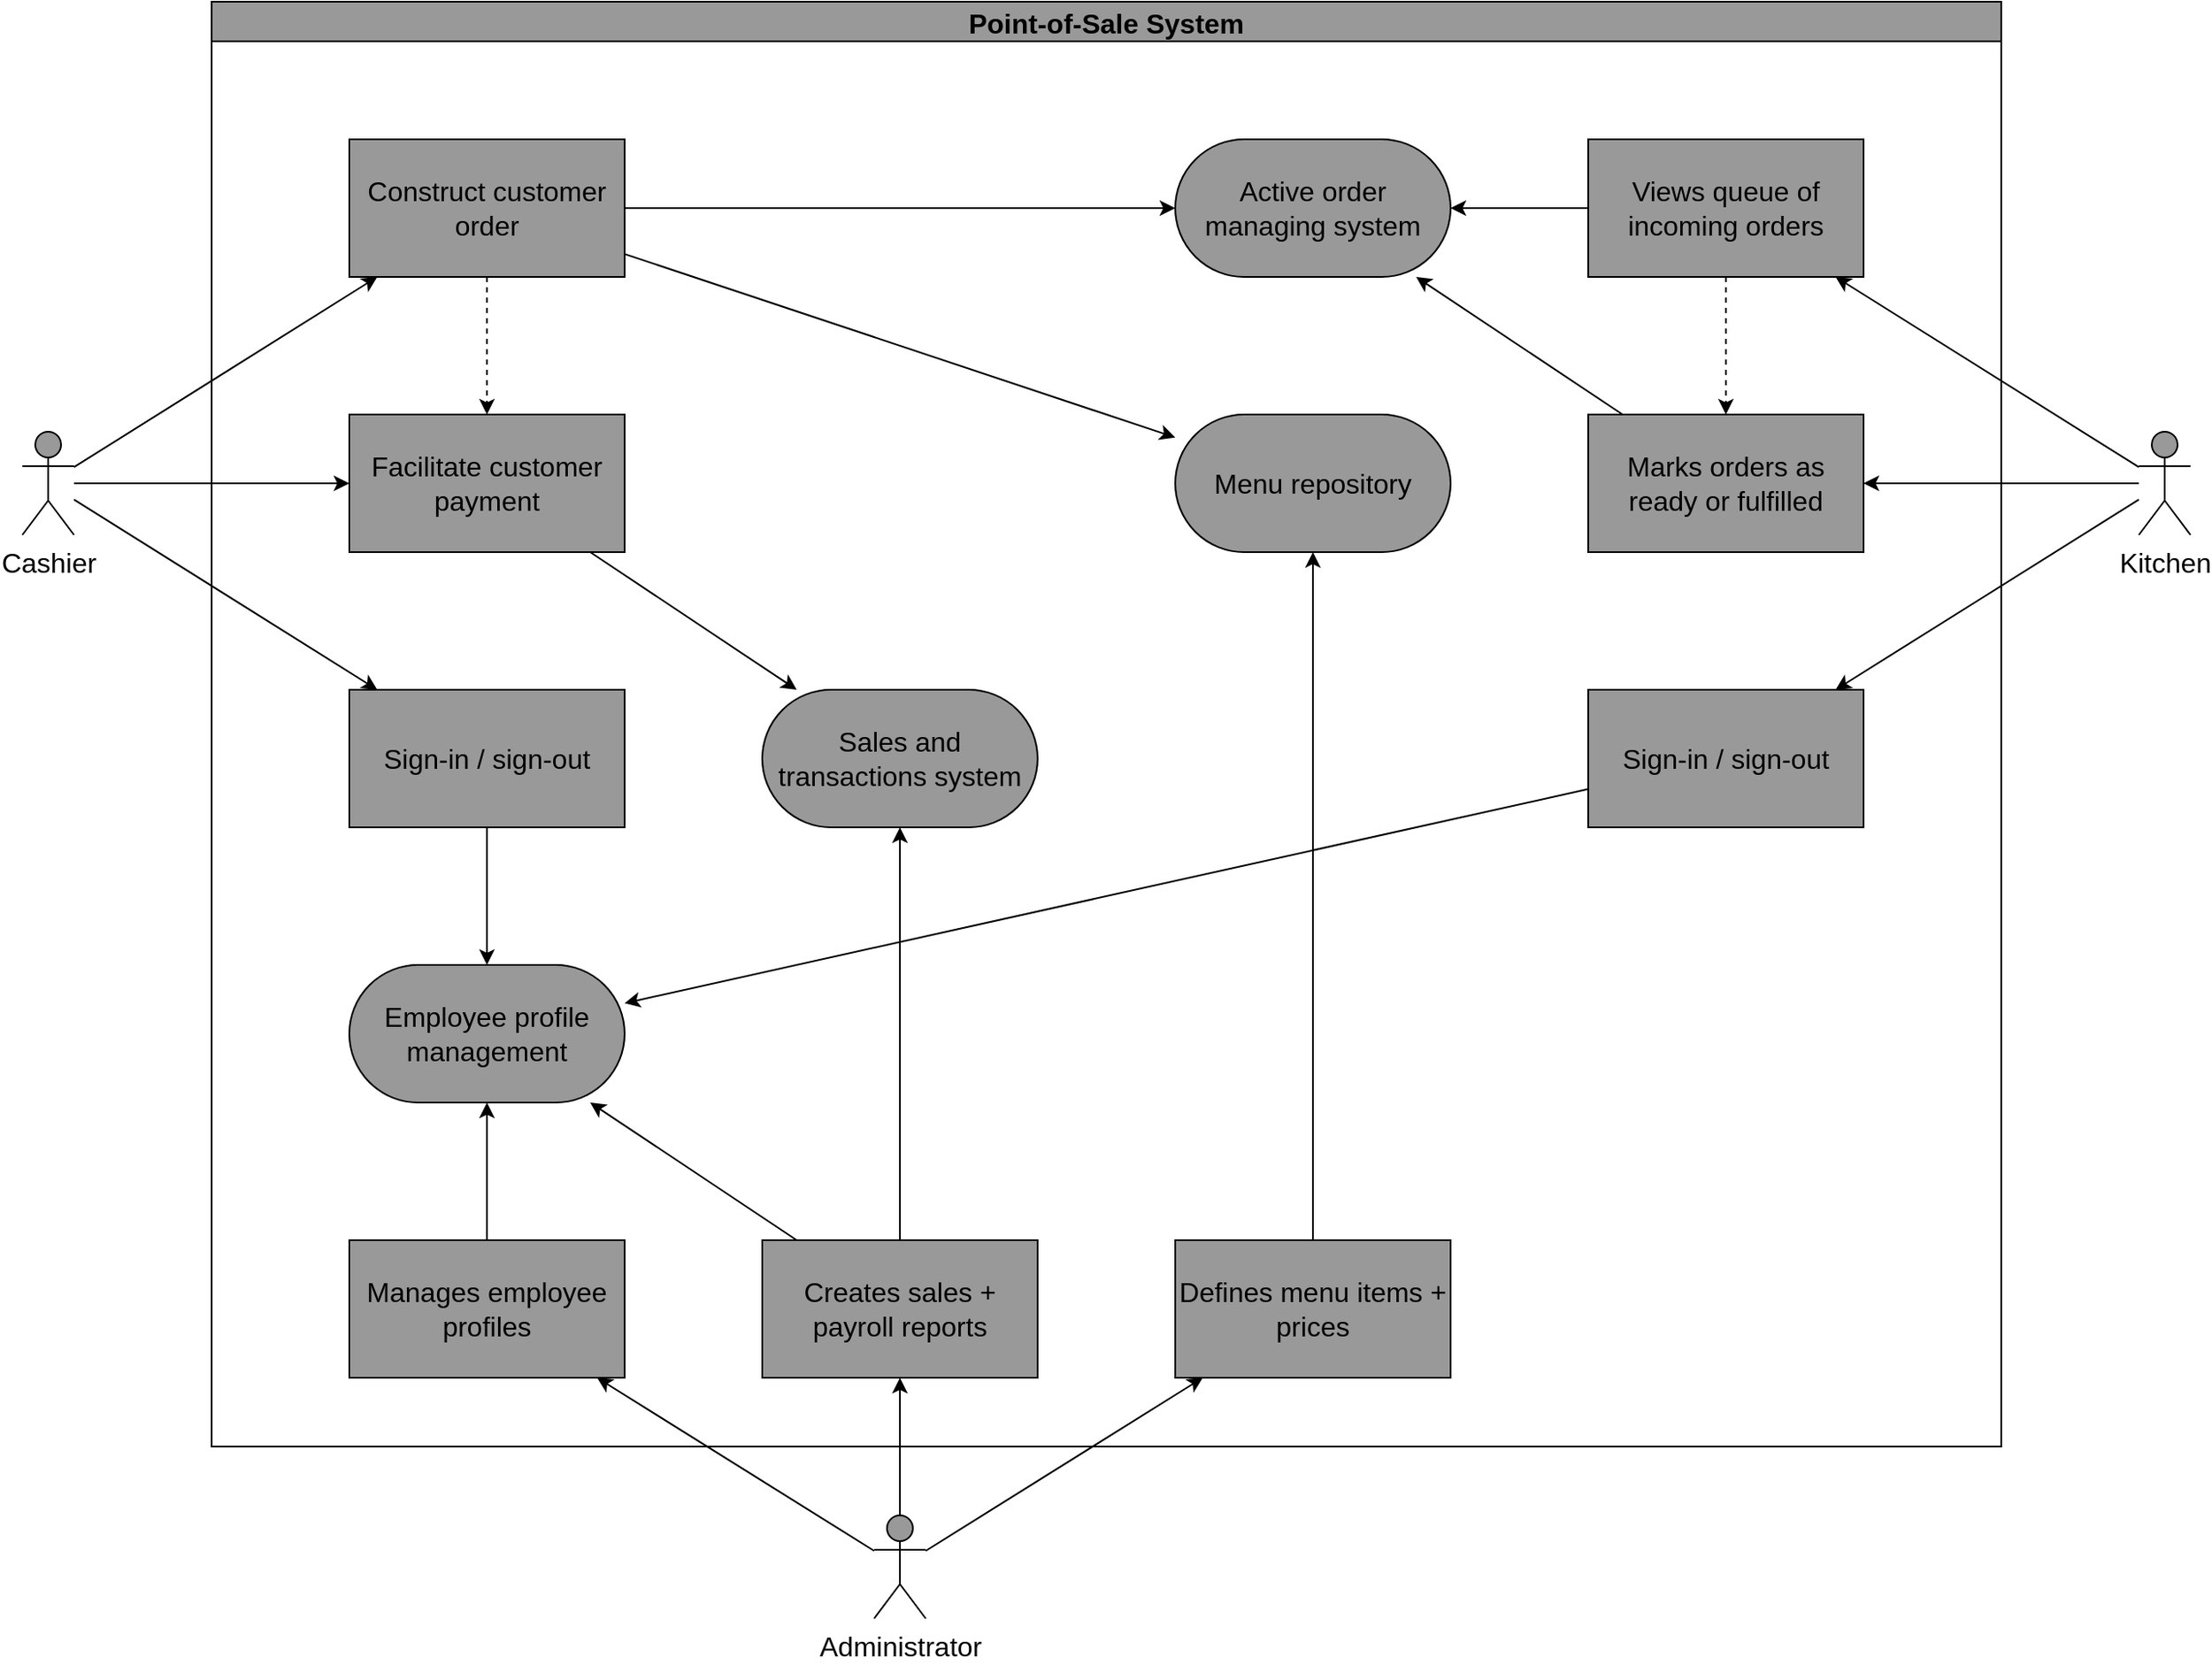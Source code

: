 <mxfile version="20.8.16" type="device" pages="7"><diagram name="use-case" id="IndRB2VbSeA_82g0Wild"><mxGraphModel dx="2074" dy="1204" grid="1" gridSize="10" guides="1" tooltips="1" connect="1" arrows="1" fold="1" page="1" pageScale="1" pageWidth="1600" pageHeight="1200" math="0" shadow="0"><root><mxCell id="0"/><mxCell id="1" parent="0"/><mxCell id="WKDvjSBLzK-Cvk2dFask-39" style="edgeStyle=none;rounded=0;orthogonalLoop=1;jettySize=auto;html=1;fontSize=16;" parent="1" source="WKDvjSBLzK-Cvk2dFask-31" target="WKDvjSBLzK-Cvk2dFask-38" edge="1"><mxGeometry relative="1" as="geometry"/></mxCell><mxCell id="WKDvjSBLzK-Cvk2dFask-41" style="edgeStyle=none;rounded=0;orthogonalLoop=1;jettySize=auto;html=1;fontSize=16;" parent="1" source="WKDvjSBLzK-Cvk2dFask-31" target="WKDvjSBLzK-Cvk2dFask-40" edge="1"><mxGeometry relative="1" as="geometry"/></mxCell><mxCell id="WKDvjSBLzK-Cvk2dFask-45" style="edgeStyle=none;rounded=0;orthogonalLoop=1;jettySize=auto;html=1;fontSize=16;" parent="1" source="WKDvjSBLzK-Cvk2dFask-31" target="WKDvjSBLzK-Cvk2dFask-44" edge="1"><mxGeometry relative="1" as="geometry"/></mxCell><mxCell id="WKDvjSBLzK-Cvk2dFask-31" value="Cashier" style="shape=umlActor;verticalLabelPosition=bottom;verticalAlign=top;html=1;fontSize=16;fillColor=#999999;" parent="1" vertex="1"><mxGeometry x="50" y="330" width="30" height="60" as="geometry"/></mxCell><mxCell id="WKDvjSBLzK-Cvk2dFask-60" style="edgeStyle=none;rounded=0;orthogonalLoop=1;jettySize=auto;html=1;fontSize=16;" parent="1" source="WKDvjSBLzK-Cvk2dFask-32" target="WKDvjSBLzK-Cvk2dFask-57" edge="1"><mxGeometry relative="1" as="geometry"><mxPoint x="560" y="960" as="sourcePoint"/></mxGeometry></mxCell><mxCell id="WKDvjSBLzK-Cvk2dFask-79" style="edgeStyle=none;rounded=0;orthogonalLoop=1;jettySize=auto;html=1;fontSize=16;" parent="1" source="WKDvjSBLzK-Cvk2dFask-32" target="WKDvjSBLzK-Cvk2dFask-77" edge="1"><mxGeometry relative="1" as="geometry"><mxPoint x="575" y="980.625" as="sourcePoint"/></mxGeometry></mxCell><mxCell id="WKDvjSBLzK-Cvk2dFask-88" style="edgeStyle=none;rounded=0;orthogonalLoop=1;jettySize=auto;html=1;fontSize=16;endArrow=classic;endFill=1;" parent="1" source="WKDvjSBLzK-Cvk2dFask-32" target="WKDvjSBLzK-Cvk2dFask-87" edge="1"><mxGeometry relative="1" as="geometry"><mxPoint x="545" y="980.625" as="sourcePoint"/></mxGeometry></mxCell><mxCell id="WKDvjSBLzK-Cvk2dFask-32" value="Administrator" style="shape=umlActor;verticalLabelPosition=bottom;verticalAlign=top;html=1;fontSize=16;fillColor=#999999;" parent="1" vertex="1"><mxGeometry x="545" y="960" width="30" height="60" as="geometry"/></mxCell><mxCell id="WKDvjSBLzK-Cvk2dFask-51" style="edgeStyle=none;rounded=0;orthogonalLoop=1;jettySize=auto;html=1;fontSize=16;" parent="1" source="WKDvjSBLzK-Cvk2dFask-33" target="WKDvjSBLzK-Cvk2dFask-50" edge="1"><mxGeometry relative="1" as="geometry"/></mxCell><mxCell id="WKDvjSBLzK-Cvk2dFask-54" style="edgeStyle=none;rounded=0;orthogonalLoop=1;jettySize=auto;html=1;fontSize=16;" parent="1" source="WKDvjSBLzK-Cvk2dFask-33" target="WKDvjSBLzK-Cvk2dFask-52" edge="1"><mxGeometry relative="1" as="geometry"/></mxCell><mxCell id="nPq6xQEW8swJCbZ3gKOh-4" style="edgeStyle=none;rounded=0;orthogonalLoop=1;jettySize=auto;html=1;endArrow=classic;endFill=1;" parent="1" source="WKDvjSBLzK-Cvk2dFask-33" target="nPq6xQEW8swJCbZ3gKOh-3" edge="1"><mxGeometry relative="1" as="geometry"/></mxCell><mxCell id="WKDvjSBLzK-Cvk2dFask-33" value="Kitchen" style="shape=umlActor;verticalLabelPosition=bottom;verticalAlign=top;html=1;fontSize=16;fillColor=#999999;" parent="1" vertex="1"><mxGeometry x="1280" y="330" width="30" height="60" as="geometry"/></mxCell><mxCell id="WKDvjSBLzK-Cvk2dFask-37" value="Point-of-Sale System" style="swimlane;fontSize=16;fillColor=#999999;" parent="1" vertex="1"><mxGeometry x="160" y="80" width="1040" height="840" as="geometry"/></mxCell><mxCell id="WKDvjSBLzK-Cvk2dFask-49" style="edgeStyle=none;rounded=0;orthogonalLoop=1;jettySize=auto;html=1;fontSize=16;" parent="WKDvjSBLzK-Cvk2dFask-37" source="WKDvjSBLzK-Cvk2dFask-38" target="WKDvjSBLzK-Cvk2dFask-48" edge="1"><mxGeometry relative="1" as="geometry"/></mxCell><mxCell id="nPq6xQEW8swJCbZ3gKOh-8" style="edgeStyle=none;rounded=0;orthogonalLoop=1;jettySize=auto;html=1;dashed=1;endArrow=classic;endFill=1;" parent="WKDvjSBLzK-Cvk2dFask-37" source="WKDvjSBLzK-Cvk2dFask-38" target="WKDvjSBLzK-Cvk2dFask-40" edge="1"><mxGeometry relative="1" as="geometry"/></mxCell><mxCell id="nPq6xQEW8swJCbZ3gKOh-14" style="edgeStyle=none;rounded=0;orthogonalLoop=1;jettySize=auto;html=1;endArrow=classic;endFill=1;" parent="WKDvjSBLzK-Cvk2dFask-37" source="WKDvjSBLzK-Cvk2dFask-38" target="WKDvjSBLzK-Cvk2dFask-80" edge="1"><mxGeometry relative="1" as="geometry"/></mxCell><mxCell id="WKDvjSBLzK-Cvk2dFask-38" value="Construct customer order" style="rounded=1;whiteSpace=wrap;html=1;fontSize=16;fillColor=#999999;arcSize=0;" parent="WKDvjSBLzK-Cvk2dFask-37" vertex="1"><mxGeometry x="80" y="80" width="160" height="80" as="geometry"/></mxCell><mxCell id="WKDvjSBLzK-Cvk2dFask-43" style="edgeStyle=none;rounded=0;orthogonalLoop=1;jettySize=auto;html=1;fontSize=16;" parent="WKDvjSBLzK-Cvk2dFask-37" source="WKDvjSBLzK-Cvk2dFask-40" target="WKDvjSBLzK-Cvk2dFask-42" edge="1"><mxGeometry relative="1" as="geometry"/></mxCell><mxCell id="WKDvjSBLzK-Cvk2dFask-40" value="Facilitate customer payment" style="rounded=1;whiteSpace=wrap;html=1;fontSize=16;fillColor=#999999;arcSize=0;" parent="WKDvjSBLzK-Cvk2dFask-37" vertex="1"><mxGeometry x="80" y="240" width="160" height="80" as="geometry"/></mxCell><mxCell id="WKDvjSBLzK-Cvk2dFask-42" value="Sales and transactions system" style="rounded=1;whiteSpace=wrap;html=1;fontSize=16;fillColor=#999999;arcSize=50;" parent="WKDvjSBLzK-Cvk2dFask-37" vertex="1"><mxGeometry x="320" y="400" width="160" height="80" as="geometry"/></mxCell><mxCell id="nPq6xQEW8swJCbZ3gKOh-5" style="edgeStyle=none;rounded=0;orthogonalLoop=1;jettySize=auto;html=1;endArrow=classic;endFill=1;" parent="WKDvjSBLzK-Cvk2dFask-37" source="WKDvjSBLzK-Cvk2dFask-44" target="nPq6xQEW8swJCbZ3gKOh-2" edge="1"><mxGeometry relative="1" as="geometry"/></mxCell><mxCell id="WKDvjSBLzK-Cvk2dFask-44" value="Sign-in / sign-out" style="rounded=1;whiteSpace=wrap;html=1;fontSize=16;fillColor=#999999;arcSize=0;" parent="WKDvjSBLzK-Cvk2dFask-37" vertex="1"><mxGeometry x="80" y="400" width="160" height="80" as="geometry"/></mxCell><mxCell id="WKDvjSBLzK-Cvk2dFask-48" value="Active order managing system" style="rounded=1;whiteSpace=wrap;html=1;fontSize=16;fillColor=#999999;arcSize=50;" parent="WKDvjSBLzK-Cvk2dFask-37" vertex="1"><mxGeometry x="560" y="80" width="160" height="80" as="geometry"/></mxCell><mxCell id="WKDvjSBLzK-Cvk2dFask-53" style="edgeStyle=none;rounded=0;orthogonalLoop=1;jettySize=auto;html=1;fontSize=16;" parent="WKDvjSBLzK-Cvk2dFask-37" source="WKDvjSBLzK-Cvk2dFask-50" target="WKDvjSBLzK-Cvk2dFask-48" edge="1"><mxGeometry relative="1" as="geometry"/></mxCell><mxCell id="nPq6xQEW8swJCbZ3gKOh-17" style="edgeStyle=none;rounded=0;orthogonalLoop=1;jettySize=auto;html=1;endArrow=classic;endFill=1;dashed=1;" parent="WKDvjSBLzK-Cvk2dFask-37" source="WKDvjSBLzK-Cvk2dFask-50" target="WKDvjSBLzK-Cvk2dFask-52" edge="1"><mxGeometry relative="1" as="geometry"/></mxCell><mxCell id="WKDvjSBLzK-Cvk2dFask-50" value="Views queue of incoming orders" style="rounded=1;whiteSpace=wrap;html=1;fontSize=16;fillColor=#999999;arcSize=0;" parent="WKDvjSBLzK-Cvk2dFask-37" vertex="1"><mxGeometry x="800" y="80" width="160" height="80" as="geometry"/></mxCell><mxCell id="WKDvjSBLzK-Cvk2dFask-55" style="edgeStyle=none;rounded=0;orthogonalLoop=1;jettySize=auto;html=1;fontSize=16;" parent="WKDvjSBLzK-Cvk2dFask-37" source="WKDvjSBLzK-Cvk2dFask-52" target="WKDvjSBLzK-Cvk2dFask-48" edge="1"><mxGeometry relative="1" as="geometry"/></mxCell><mxCell id="WKDvjSBLzK-Cvk2dFask-52" value="Marks orders as ready or fulfilled" style="rounded=1;whiteSpace=wrap;html=1;fontSize=16;fillColor=#999999;arcSize=0;" parent="WKDvjSBLzK-Cvk2dFask-37" vertex="1"><mxGeometry x="800" y="240" width="160" height="80" as="geometry"/></mxCell><mxCell id="6mpPsFSfCsCJ9mfaXcsq-6" style="edgeStyle=orthogonalEdgeStyle;rounded=0;orthogonalLoop=1;jettySize=auto;html=1;endArrow=classic;endFill=1;" parent="WKDvjSBLzK-Cvk2dFask-37" source="WKDvjSBLzK-Cvk2dFask-57" target="WKDvjSBLzK-Cvk2dFask-42" edge="1"><mxGeometry relative="1" as="geometry"/></mxCell><mxCell id="nPq6xQEW8swJCbZ3gKOh-15" style="edgeStyle=none;rounded=0;orthogonalLoop=1;jettySize=auto;html=1;endArrow=classic;endFill=1;" parent="WKDvjSBLzK-Cvk2dFask-37" source="WKDvjSBLzK-Cvk2dFask-57" target="nPq6xQEW8swJCbZ3gKOh-2" edge="1"><mxGeometry relative="1" as="geometry"/></mxCell><mxCell id="WKDvjSBLzK-Cvk2dFask-57" value="Creates sales + payroll reports" style="rounded=1;whiteSpace=wrap;html=1;fontSize=16;fillColor=#999999;arcSize=0;" parent="WKDvjSBLzK-Cvk2dFask-37" vertex="1"><mxGeometry x="320" y="720" width="160" height="80" as="geometry"/></mxCell><mxCell id="WKDvjSBLzK-Cvk2dFask-81" style="edgeStyle=none;rounded=0;orthogonalLoop=1;jettySize=auto;html=1;fontSize=16;" parent="WKDvjSBLzK-Cvk2dFask-37" source="WKDvjSBLzK-Cvk2dFask-77" target="WKDvjSBLzK-Cvk2dFask-80" edge="1"><mxGeometry relative="1" as="geometry"/></mxCell><mxCell id="WKDvjSBLzK-Cvk2dFask-77" value="Defines menu items + prices" style="rounded=1;whiteSpace=wrap;html=1;fontSize=16;fillColor=#999999;arcSize=0;" parent="WKDvjSBLzK-Cvk2dFask-37" vertex="1"><mxGeometry x="560" y="720" width="160" height="80" as="geometry"/></mxCell><mxCell id="WKDvjSBLzK-Cvk2dFask-80" value="Menu repository" style="rounded=1;whiteSpace=wrap;html=1;fontSize=16;fillColor=#999999;arcSize=50;" parent="WKDvjSBLzK-Cvk2dFask-37" vertex="1"><mxGeometry x="560" y="240" width="160" height="80" as="geometry"/></mxCell><mxCell id="nPq6xQEW8swJCbZ3gKOh-7" style="edgeStyle=none;rounded=0;orthogonalLoop=1;jettySize=auto;html=1;endArrow=classic;endFill=1;" parent="WKDvjSBLzK-Cvk2dFask-37" source="WKDvjSBLzK-Cvk2dFask-87" target="nPq6xQEW8swJCbZ3gKOh-2" edge="1"><mxGeometry relative="1" as="geometry"/></mxCell><mxCell id="WKDvjSBLzK-Cvk2dFask-87" value="Manages employee profiles" style="rounded=1;whiteSpace=wrap;html=1;fontSize=16;fillColor=#999999;arcSize=0;" parent="WKDvjSBLzK-Cvk2dFask-37" vertex="1"><mxGeometry x="80" y="720" width="160" height="80" as="geometry"/></mxCell><mxCell id="nPq6xQEW8swJCbZ3gKOh-2" value="Employee profile management" style="rounded=1;whiteSpace=wrap;html=1;fontSize=16;fillColor=#999999;arcSize=50;" parent="WKDvjSBLzK-Cvk2dFask-37" vertex="1"><mxGeometry x="80" y="560" width="160" height="80" as="geometry"/></mxCell><mxCell id="nPq6xQEW8swJCbZ3gKOh-6" style="edgeStyle=none;rounded=0;orthogonalLoop=1;jettySize=auto;html=1;endArrow=classic;endFill=1;" parent="WKDvjSBLzK-Cvk2dFask-37" source="nPq6xQEW8swJCbZ3gKOh-3" target="nPq6xQEW8swJCbZ3gKOh-2" edge="1"><mxGeometry relative="1" as="geometry"/></mxCell><mxCell id="nPq6xQEW8swJCbZ3gKOh-3" value="Sign-in / sign-out" style="rounded=1;whiteSpace=wrap;html=1;fontSize=16;fillColor=#999999;arcSize=0;" parent="WKDvjSBLzK-Cvk2dFask-37" vertex="1"><mxGeometry x="800" y="400" width="160" height="80" as="geometry"/></mxCell></root></mxGraphModel></diagram><diagram id="RVD5BHZMgolIEK1HMLrw" name="use-case-simple"><mxGraphModel dx="2074" dy="1204" grid="1" gridSize="10" guides="1" tooltips="1" connect="1" arrows="1" fold="1" page="1" pageScale="1" pageWidth="1600" pageHeight="1200" math="0" shadow="0"><root><mxCell id="0"/><mxCell id="1" parent="0"/><mxCell id="blqbstkymKdSRVkyBhdR-2" value="Kitchen" style="shape=umlActor;verticalLabelPosition=bottom;verticalAlign=top;html=1;outlineConnect=0;" parent="1" vertex="1"><mxGeometry x="800" y="360" width="40" height="80" as="geometry"/></mxCell><mxCell id="blqbstkymKdSRVkyBhdR-3" value="" style="rounded=0;whiteSpace=wrap;html=1;" parent="1" vertex="1"><mxGeometry x="480" y="240" width="280" height="280" as="geometry"/></mxCell><mxCell id="blqbstkymKdSRVkyBhdR-4" value="Payment&lt;br&gt;processing" style="rounded=1;whiteSpace=wrap;html=1;" parent="1" vertex="1"><mxGeometry x="520" y="380" width="80" height="40" as="geometry"/></mxCell><mxCell id="blqbstkymKdSRVkyBhdR-10" style="edgeStyle=none;rounded=0;orthogonalLoop=1;jettySize=auto;html=1;endArrow=none;endFill=0;dashed=1;" parent="1" source="blqbstkymKdSRVkyBhdR-5" target="blqbstkymKdSRVkyBhdR-8" edge="1"><mxGeometry relative="1" as="geometry"/></mxCell><mxCell id="blqbstkymKdSRVkyBhdR-5" value="Construct orders" style="rounded=1;whiteSpace=wrap;html=1;" parent="1" vertex="1"><mxGeometry x="520" y="280" width="80" height="40" as="geometry"/></mxCell><mxCell id="blqbstkymKdSRVkyBhdR-6" style="rounded=0;orthogonalLoop=1;jettySize=auto;html=1;" parent="1" source="blqbstkymKdSRVkyBhdR-1" target="blqbstkymKdSRVkyBhdR-4" edge="1"><mxGeometry relative="1" as="geometry"/></mxCell><mxCell id="blqbstkymKdSRVkyBhdR-1" value="Waitstaff" style="shape=umlActor;verticalLabelPosition=bottom;verticalAlign=top;html=1;outlineConnect=0;" parent="1" vertex="1"><mxGeometry x="400" y="360" width="40" height="80" as="geometry"/></mxCell><mxCell id="blqbstkymKdSRVkyBhdR-7" style="edgeStyle=none;rounded=0;orthogonalLoop=1;jettySize=auto;html=1;" parent="1" source="blqbstkymKdSRVkyBhdR-1" target="blqbstkymKdSRVkyBhdR-5" edge="1"><mxGeometry relative="1" as="geometry"/></mxCell><mxCell id="blqbstkymKdSRVkyBhdR-8" value="View order queue" style="rounded=1;whiteSpace=wrap;html=1;" parent="1" vertex="1"><mxGeometry x="640" y="280" width="80" height="40" as="geometry"/></mxCell><mxCell id="blqbstkymKdSRVkyBhdR-9" style="edgeStyle=none;rounded=0;orthogonalLoop=1;jettySize=auto;html=1;" parent="1" source="blqbstkymKdSRVkyBhdR-2" target="blqbstkymKdSRVkyBhdR-8" edge="1"><mxGeometry relative="1" as="geometry"/></mxCell><mxCell id="blqbstkymKdSRVkyBhdR-12" style="edgeStyle=none;rounded=0;orthogonalLoop=1;jettySize=auto;html=1;dashed=1;endArrow=none;endFill=0;" parent="1" source="blqbstkymKdSRVkyBhdR-11" target="blqbstkymKdSRVkyBhdR-5" edge="1"><mxGeometry relative="1" as="geometry"/></mxCell><mxCell id="blqbstkymKdSRVkyBhdR-11" value="Configure&lt;br&gt;menu repo" style="rounded=1;whiteSpace=wrap;html=1;" parent="1" vertex="1"><mxGeometry x="640" y="380" width="80" height="40" as="geometry"/></mxCell><mxCell id="blqbstkymKdSRVkyBhdR-14" style="edgeStyle=none;rounded=0;orthogonalLoop=1;jettySize=auto;html=1;endArrow=classic;endFill=1;startArrow=none;startFill=0;" parent="1" source="blqbstkymKdSRVkyBhdR-13" target="blqbstkymKdSRVkyBhdR-11" edge="1"><mxGeometry relative="1" as="geometry"/></mxCell><mxCell id="blqbstkymKdSRVkyBhdR-16" style="edgeStyle=none;rounded=0;orthogonalLoop=1;jettySize=auto;html=1;startArrow=none;startFill=0;endArrow=classic;endFill=1;" parent="1" source="blqbstkymKdSRVkyBhdR-13" target="blqbstkymKdSRVkyBhdR-15" edge="1"><mxGeometry relative="1" as="geometry"/></mxCell><mxCell id="blqbstkymKdSRVkyBhdR-13" value="Admin" style="shape=umlActor;verticalLabelPosition=bottom;verticalAlign=top;html=1;outlineConnect=0;" parent="1" vertex="1"><mxGeometry x="600" y="560" width="40" height="80" as="geometry"/></mxCell><mxCell id="blqbstkymKdSRVkyBhdR-17" style="edgeStyle=none;rounded=0;orthogonalLoop=1;jettySize=auto;html=1;startArrow=none;startFill=0;endArrow=none;endFill=0;dashed=1;" parent="1" source="blqbstkymKdSRVkyBhdR-15" target="blqbstkymKdSRVkyBhdR-4" edge="1"><mxGeometry relative="1" as="geometry"/></mxCell><mxCell id="blqbstkymKdSRVkyBhdR-15" value="Review&lt;br&gt;sales" style="rounded=1;whiteSpace=wrap;html=1;" parent="1" vertex="1"><mxGeometry x="520" y="440" width="80" height="40" as="geometry"/></mxCell><mxCell id="blqbstkymKdSRVkyBhdR-19" value="SpringBoot&lt;br&gt;RESTful &quot;server&quot;" style="rounded=1;whiteSpace=wrap;html=1;" parent="1" vertex="1"><mxGeometry x="1040" y="320" width="120" height="80" as="geometry"/></mxCell><mxCell id="blqbstkymKdSRVkyBhdR-22" value="JavaFX&lt;br&gt;GUI &quot;client&quot;" style="rounded=1;whiteSpace=wrap;html=1;" parent="1" vertex="1"><mxGeometry x="1320" y="280" width="120" height="40" as="geometry"/></mxCell><mxCell id="blqbstkymKdSRVkyBhdR-24" value="JavaFX&lt;br&gt;GUI &quot;client&quot;" style="rounded=1;whiteSpace=wrap;html=1;" parent="1" vertex="1"><mxGeometry x="1320" y="340" width="120" height="40" as="geometry"/></mxCell><mxCell id="blqbstkymKdSRVkyBhdR-25" value="JavaFX&lt;br&gt;GUI &quot;client&quot;" style="rounded=1;whiteSpace=wrap;html=1;" parent="1" vertex="1"><mxGeometry x="1320" y="400" width="120" height="40" as="geometry"/></mxCell><mxCell id="blqbstkymKdSRVkyBhdR-29" style="edgeStyle=none;rounded=0;orthogonalLoop=1;jettySize=auto;html=1;startArrow=none;startFill=0;endArrow=classic;endFill=1;" parent="1" source="blqbstkymKdSRVkyBhdR-28" target="blqbstkymKdSRVkyBhdR-22" edge="1"><mxGeometry relative="1" as="geometry"/></mxCell><mxCell id="blqbstkymKdSRVkyBhdR-30" style="edgeStyle=none;rounded=0;orthogonalLoop=1;jettySize=auto;html=1;startArrow=none;startFill=0;endArrow=classic;endFill=1;" parent="1" source="blqbstkymKdSRVkyBhdR-28" target="blqbstkymKdSRVkyBhdR-24" edge="1"><mxGeometry relative="1" as="geometry"/></mxCell><mxCell id="blqbstkymKdSRVkyBhdR-32" style="edgeStyle=none;rounded=0;orthogonalLoop=1;jettySize=auto;html=1;startArrow=none;startFill=0;endArrow=classic;endFill=1;" parent="1" source="blqbstkymKdSRVkyBhdR-28" target="blqbstkymKdSRVkyBhdR-25" edge="1"><mxGeometry relative="1" as="geometry"/></mxCell><mxCell id="blqbstkymKdSRVkyBhdR-33" style="edgeStyle=none;rounded=0;orthogonalLoop=1;jettySize=auto;html=1;startArrow=none;startFill=0;endArrow=classic;endFill=1;" parent="1" source="blqbstkymKdSRVkyBhdR-28" target="blqbstkymKdSRVkyBhdR-19" edge="1"><mxGeometry relative="1" as="geometry"/></mxCell><mxCell id="blqbstkymKdSRVkyBhdR-28" value="HTTP&lt;br&gt;&quot;session&quot;&lt;br&gt;protocol" style="text;html=1;align=center;verticalAlign=middle;resizable=0;points=[];autosize=1;strokeColor=none;fillColor=none;" parent="1" vertex="1"><mxGeometry x="1210" y="330" width="70" height="60" as="geometry"/></mxCell></root></mxGraphModel></diagram><diagram id="H6mh6ip5E_l65RMxTAcz" name="gui-nav-main"><mxGraphModel dx="1430" dy="830" grid="1" gridSize="10" guides="1" tooltips="1" connect="1" arrows="1" fold="1" page="1" pageScale="1" pageWidth="1600" pageHeight="1200" math="0" shadow="0"><root><mxCell id="0"/><mxCell id="1" parent="0"/><mxCell id="Q7K7KbFLoSkIUdYorjG8-83" value="POS Terminal Main Page" style="rounded=1;whiteSpace=wrap;html=1;labelBackgroundColor=none;arcSize=50;" parent="1" vertex="1"><mxGeometry x="240" y="200" width="520" height="40" as="geometry"/></mxCell><mxCell id="Q7K7KbFLoSkIUdYorjG8-25" value="" style="rounded=0;orthogonalLoop=1;jettySize=auto;html=1;startArrow=none;startFill=0;endArrow=classic;endFill=1;entryX=0.25;entryY=0;entryDx=0;entryDy=0;" parent="1" source="Q7K7KbFLoSkIUdYorjG8-84" target="Q7K7KbFLoSkIUdYorjG8-28" edge="1"><mxGeometry relative="1" as="geometry"><mxPoint x="430" y="200" as="sourcePoint"/><mxPoint x="220" y="280" as="targetPoint"/></mxGeometry></mxCell><mxCell id="Q7K7KbFLoSkIUdYorjG8-52" value="Select&lt;br&gt;&amp;lt;Cashier&amp;gt;" style="edgeStyle=orthogonalEdgeStyle;rounded=0;orthogonalLoop=1;jettySize=auto;html=1;exitX=0.25;exitY=1;exitDx=0;exitDy=0;entryX=0.25;entryY=0;entryDx=0;entryDy=0;startArrow=none;startFill=0;endArrow=classic;endFill=1;" parent="1" source="Q7K7KbFLoSkIUdYorjG8-28" target="Q7K7KbFLoSkIUdYorjG8-30" edge="1"><mxGeometry relative="1" as="geometry"/></mxCell><mxCell id="Q7K7KbFLoSkIUdYorjG8-89" value="Go back" style="edgeStyle=orthogonalEdgeStyle;rounded=0;orthogonalLoop=1;jettySize=auto;html=1;exitX=0.75;exitY=0;exitDx=0;exitDy=0;entryX=0.75;entryY=1;entryDx=0;entryDy=0;startArrow=none;startFill=0;endArrow=classic;endFill=1;" parent="1" source="Q7K7KbFLoSkIUdYorjG8-28" edge="1"><mxGeometry relative="1" as="geometry"><mxPoint x="490" y="240" as="targetPoint"/></mxGeometry></mxCell><mxCell id="Q7K7KbFLoSkIUdYorjG8-28" value="Cashier Terminal&lt;br&gt;Main Page" style="rounded=1;whiteSpace=wrap;html=1;labelBackgroundColor=none;arcSize=50;fillColor=#647687;fontColor=#ffffff;strokeColor=#314354;" parent="1" vertex="1"><mxGeometry x="400" y="360" width="120" height="40" as="geometry"/></mxCell><mxCell id="Q7K7KbFLoSkIUdYorjG8-34" value="Done" style="edgeStyle=none;rounded=0;orthogonalLoop=1;jettySize=auto;html=1;startArrow=none;startFill=0;endArrow=classic;endFill=1;exitX=0.75;exitY=0;exitDx=0;exitDy=0;entryX=0.75;entryY=1;entryDx=0;entryDy=0;" parent="1" source="Q7K7KbFLoSkIUdYorjG8-30" target="Q7K7KbFLoSkIUdYorjG8-28" edge="1"><mxGeometry relative="1" as="geometry"><mxPoint x="350" y="320" as="sourcePoint"/><mxPoint x="270" y="320" as="targetPoint"/><mxPoint as="offset"/></mxGeometry></mxCell><mxCell id="Q7K7KbFLoSkIUdYorjG8-55" value="Select&lt;br&gt;&amp;lt;Ticket&amp;gt;" style="edgeStyle=orthogonalEdgeStyle;rounded=0;orthogonalLoop=1;jettySize=auto;html=1;exitX=0.25;exitY=1;exitDx=0;exitDy=0;entryX=0.25;entryY=0;entryDx=0;entryDy=0;startArrow=none;startFill=0;endArrow=classic;endFill=1;" parent="1" source="Q7K7KbFLoSkIUdYorjG8-30" target="Q7K7KbFLoSkIUdYorjG8-54" edge="1"><mxGeometry relative="1" as="geometry"/></mxCell><mxCell id="Q7K7KbFLoSkIUdYorjG8-30" value="&amp;lt;Cashier&amp;gt;&lt;br&gt;Tickets View" style="rounded=1;whiteSpace=wrap;html=1;labelBackgroundColor=none;arcSize=50;fillColor=#647687;fontColor=#ffffff;strokeColor=#314354;" parent="1" vertex="1"><mxGeometry x="400" y="480" width="120" height="40" as="geometry"/></mxCell><mxCell id="Q7K7KbFLoSkIUdYorjG8-51" value="Select&lt;br&gt;&amp;lt;Profile&amp;gt;" style="edgeStyle=orthogonalEdgeStyle;rounded=0;orthogonalLoop=1;jettySize=auto;html=1;startArrow=none;startFill=0;endArrow=classic;endFill=1;exitX=0.25;exitY=1;exitDx=0;exitDy=0;" parent="1" source="Q7K7KbFLoSkIUdYorjG8-32" edge="1"><mxGeometry relative="1" as="geometry"><mxPoint x="310" y="290" as="sourcePoint"/><mxPoint x="270" y="200" as="targetPoint"/><Array as="points"/><mxPoint as="offset"/></mxGeometry></mxCell><mxCell id="Q7K7KbFLoSkIUdYorjG8-139" value="Employee" style="edgeStyle=orthogonalEdgeStyle;rounded=0;orthogonalLoop=1;jettySize=auto;html=1;startArrow=none;startFill=0;endArrow=classic;endFill=1;entryX=0.75;entryY=1;entryDx=0;entryDy=0;" parent="1" target="Q7K7KbFLoSkIUdYorjG8-32" edge="1"><mxGeometry relative="1" as="geometry"><mxPoint x="270" y="240" as="targetPoint"/><mxPoint x="330" y="200" as="sourcePoint"/></mxGeometry></mxCell><mxCell id="Q7K7KbFLoSkIUdYorjG8-32" value="Employee&lt;br&gt;Sign-in / Sign-out" style="rounded=1;whiteSpace=wrap;html=1;labelBackgroundColor=none;arcSize=50;gradientDirection=east;fillColor=#76608a;fontColor=#ffffff;strokeColor=#bab9bb;gradientColor=#647687;" parent="1" vertex="1"><mxGeometry x="240" y="80" width="120" height="40" as="geometry"/></mxCell><mxCell id="Q7K7KbFLoSkIUdYorjG8-56" value="Done" style="edgeStyle=orthogonalEdgeStyle;rounded=0;orthogonalLoop=1;jettySize=auto;html=1;exitX=0.75;exitY=0;exitDx=0;exitDy=0;entryX=0.75;entryY=1;entryDx=0;entryDy=0;startArrow=none;startFill=0;endArrow=classic;endFill=1;" parent="1" source="Q7K7KbFLoSkIUdYorjG8-54" target="Q7K7KbFLoSkIUdYorjG8-30" edge="1"><mxGeometry relative="1" as="geometry"/></mxCell><mxCell id="Q7K7KbFLoSkIUdYorjG8-66" value="Select&lt;br&gt;sales order" style="edgeStyle=orthogonalEdgeStyle;rounded=0;orthogonalLoop=1;jettySize=auto;html=1;exitX=0.25;exitY=1;exitDx=0;exitDy=0;entryX=0.25;entryY=0;entryDx=0;entryDy=0;startArrow=none;startFill=0;endArrow=classic;endFill=1;" parent="1" source="Q7K7KbFLoSkIUdYorjG8-54" target="Q7K7KbFLoSkIUdYorjG8-57" edge="1"><mxGeometry relative="1" as="geometry"/></mxCell><mxCell id="Q7K7KbFLoSkIUdYorjG8-124" value="Production orders" style="edgeStyle=orthogonalEdgeStyle;rounded=0;orthogonalLoop=1;jettySize=auto;html=1;exitX=1;exitY=0.75;exitDx=0;exitDy=0;entryX=0;entryY=0.75;entryDx=0;entryDy=0;startArrow=none;startFill=0;endArrow=classic;endFill=1;dashed=1;" parent="1" source="Q7K7KbFLoSkIUdYorjG8-54" target="Q7K7KbFLoSkIUdYorjG8-108" edge="1"><mxGeometry relative="1" as="geometry"/></mxCell><mxCell id="Q7K7KbFLoSkIUdYorjG8-54" value="&amp;lt;Ticket&amp;gt;&lt;br&gt;Order Entry" style="rounded=1;whiteSpace=wrap;html=1;labelBackgroundColor=none;arcSize=50;fillColor=#647687;fontColor=#ffffff;strokeColor=#314354;" parent="1" vertex="1"><mxGeometry x="400" y="600" width="120" height="40" as="geometry"/></mxCell><mxCell id="Q7K7KbFLoSkIUdYorjG8-67" value="Done" style="edgeStyle=orthogonalEdgeStyle;rounded=0;orthogonalLoop=1;jettySize=auto;html=1;exitX=0.75;exitY=0;exitDx=0;exitDy=0;entryX=0.75;entryY=1;entryDx=0;entryDy=0;startArrow=none;startFill=0;endArrow=classic;endFill=1;" parent="1" source="Q7K7KbFLoSkIUdYorjG8-57" target="Q7K7KbFLoSkIUdYorjG8-54" edge="1"><mxGeometry relative="1" as="geometry"/></mxCell><mxCell id="Q7K7KbFLoSkIUdYorjG8-115" style="edgeStyle=none;rounded=0;orthogonalLoop=1;jettySize=auto;html=1;dashed=1;startArrow=none;startFill=0;endArrow=none;endFill=0;" parent="1" source="Q7K7KbFLoSkIUdYorjG8-57" target="Q7K7KbFLoSkIUdYorjG8-76" edge="1"><mxGeometry relative="1" as="geometry"/></mxCell><mxCell id="Q7K7KbFLoSkIUdYorjG8-57" value="&amp;lt;Ticket&amp;gt;&lt;br&gt;Transaction Page" style="rounded=1;whiteSpace=wrap;html=1;labelBackgroundColor=none;arcSize=50;fillColor=#647687;fontColor=#ffffff;strokeColor=#314354;" parent="1" vertex="1"><mxGeometry x="400" y="720" width="120" height="40" as="geometry"/></mxCell><mxCell id="Q7K7KbFLoSkIUdYorjG8-136" style="edgeStyle=orthogonalEdgeStyle;rounded=0;orthogonalLoop=1;jettySize=auto;html=1;startArrow=none;startFill=0;endArrow=classic;endFill=1;dashed=1;" parent="1" source="Q7K7KbFLoSkIUdYorjG8-76" target="Q7K7KbFLoSkIUdYorjG8-135" edge="1"><mxGeometry relative="1" as="geometry"/></mxCell><mxCell id="Q7K7KbFLoSkIUdYorjG8-76" value="Sales receipts" style="text;html=1;strokeColor=none;fillColor=none;align=center;verticalAlign=middle;whiteSpace=wrap;rounded=0;" parent="1" vertex="1"><mxGeometry x="250" y="730" width="100" height="20" as="geometry"/></mxCell><mxCell id="Q7K7KbFLoSkIUdYorjG8-85" value="Cashier" style="rounded=0;orthogonalLoop=1;jettySize=auto;html=1;startArrow=none;startFill=0;endArrow=none;endFill=1;entryX=0.5;entryY=0;entryDx=0;entryDy=0;entryPerimeter=0;exitX=0.25;exitY=1;exitDx=0;exitDy=0;" parent="1" target="Q7K7KbFLoSkIUdYorjG8-84" edge="1"><mxGeometry relative="1" as="geometry"><mxPoint x="430" y="240" as="sourcePoint"/><mxPoint x="400" y="260" as="targetPoint"/></mxGeometry></mxCell><mxCell id="Q7K7KbFLoSkIUdYorjG8-84" value="" style="shape=umlActor;verticalLabelPosition=bottom;verticalAlign=top;html=1;outlineConnect=0;fillColor=#647687;fontColor=#ffffff;strokeColor=#314354;strokeWidth=3;" parent="1" vertex="1"><mxGeometry x="420" y="280" width="20" height="40" as="geometry"/></mxCell><mxCell id="Q7K7KbFLoSkIUdYorjG8-137" value="Connect to POS&lt;br&gt;server (password)" style="edgeStyle=orthogonalEdgeStyle;rounded=0;orthogonalLoop=1;jettySize=auto;html=1;startArrow=none;startFill=0;endArrow=classic;endFill=1;" parent="1" source="Q7K7KbFLoSkIUdYorjG8-90" target="Q7K7KbFLoSkIUdYorjG8-83" edge="1"><mxGeometry relative="1" as="geometry"/></mxCell><mxCell id="Q7K7KbFLoSkIUdYorjG8-90" value="App Start" style="rounded=1;whiteSpace=wrap;html=1;labelBackgroundColor=none;arcSize=0;" parent="1" vertex="1"><mxGeometry x="440" y="80" width="120" height="40" as="geometry"/></mxCell><mxCell id="Q7K7KbFLoSkIUdYorjG8-92" value="Admin Main Page" style="rounded=1;whiteSpace=wrap;html=1;labelBackgroundColor=none;arcSize=50;" parent="1" vertex="1"><mxGeometry x="80" y="360" width="280" height="40" as="geometry"/></mxCell><mxCell id="Q7K7KbFLoSkIUdYorjG8-109" value="Select&lt;br&gt;&amp;lt;Department&amp;gt;" style="edgeStyle=orthogonalEdgeStyle;rounded=0;orthogonalLoop=1;jettySize=auto;html=1;exitX=0.25;exitY=1;exitDx=0;exitDy=0;entryX=0.25;entryY=0;entryDx=0;entryDy=0;startArrow=none;startFill=0;endArrow=classic;endFill=1;" parent="1" source="Q7K7KbFLoSkIUdYorjG8-96" target="Q7K7KbFLoSkIUdYorjG8-108" edge="1"><mxGeometry relative="1" as="geometry"/></mxCell><mxCell id="Q7K7KbFLoSkIUdYorjG8-96" value="Kitchen Terminal&lt;br&gt;Main Page" style="rounded=1;whiteSpace=wrap;html=1;labelBackgroundColor=none;arcSize=50;fillColor=#76608a;fontColor=#ffffff;strokeColor=#432D57;" parent="1" vertex="1"><mxGeometry x="640" y="360" width="120" height="40" as="geometry"/></mxCell><mxCell id="Q7K7KbFLoSkIUdYorjG8-97" value="" style="rounded=0;orthogonalLoop=1;jettySize=auto;html=1;startArrow=none;startFill=0;endArrow=classic;endFill=1;entryX=0.25;entryY=0;entryDx=0;entryDy=0;" parent="1" source="Q7K7KbFLoSkIUdYorjG8-98" target="Q7K7KbFLoSkIUdYorjG8-96" edge="1"><mxGeometry relative="1" as="geometry"><mxPoint x="779.76" y="290" as="sourcePoint"/><mxPoint x="779.76" y="330" as="targetPoint"/></mxGeometry></mxCell><mxCell id="Q7K7KbFLoSkIUdYorjG8-98" value="" style="shape=umlActor;verticalLabelPosition=bottom;verticalAlign=top;html=1;outlineConnect=0;fillColor=#76608a;fontColor=#ffffff;strokeColor=#432D57;strokeWidth=3;" parent="1" vertex="1"><mxGeometry x="660" y="280" width="20" height="40" as="geometry"/></mxCell><mxCell id="Q7K7KbFLoSkIUdYorjG8-104" value="Go back" style="edgeStyle=orthogonalEdgeStyle;rounded=0;orthogonalLoop=1;jettySize=auto;html=1;exitX=0.75;exitY=0;exitDx=0;exitDy=0;startArrow=none;startFill=0;endArrow=classic;endFill=1;" parent="1" source="Q7K7KbFLoSkIUdYorjG8-96" edge="1"><mxGeometry relative="1" as="geometry"><mxPoint x="830" y="330" as="sourcePoint"/><mxPoint x="730" y="240" as="targetPoint"/></mxGeometry></mxCell><mxCell id="Q7K7KbFLoSkIUdYorjG8-106" value="Kitchen" style="edgeStyle=orthogonalEdgeStyle;rounded=0;orthogonalLoop=1;jettySize=auto;html=1;startArrow=none;startFill=0;endArrow=none;endFill=0;" parent="1" target="Q7K7KbFLoSkIUdYorjG8-98" edge="1"><mxGeometry relative="1" as="geometry"><mxPoint x="670" y="240" as="sourcePoint"/></mxGeometry></mxCell><mxCell id="Q7K7KbFLoSkIUdYorjG8-110" value="Done" style="edgeStyle=orthogonalEdgeStyle;rounded=0;orthogonalLoop=1;jettySize=auto;html=1;exitX=0.75;exitY=0;exitDx=0;exitDy=0;entryX=0.75;entryY=1;entryDx=0;entryDy=0;startArrow=none;startFill=0;endArrow=classic;endFill=1;" parent="1" source="Q7K7KbFLoSkIUdYorjG8-108" target="Q7K7KbFLoSkIUdYorjG8-96" edge="1"><mxGeometry relative="1" as="geometry"/></mxCell><mxCell id="Q7K7KbFLoSkIUdYorjG8-123" value="Order status" style="edgeStyle=orthogonalEdgeStyle;rounded=0;orthogonalLoop=1;jettySize=auto;html=1;exitX=0;exitY=0.25;exitDx=0;exitDy=0;entryX=1;entryY=0.25;entryDx=0;entryDy=0;startArrow=none;startFill=0;endArrow=classic;endFill=1;dashed=1;" parent="1" source="Q7K7KbFLoSkIUdYorjG8-108" target="Q7K7KbFLoSkIUdYorjG8-54" edge="1"><mxGeometry relative="1" as="geometry"/></mxCell><mxCell id="Q7K7KbFLoSkIUdYorjG8-108" value="&amp;lt;Department&amp;gt;&lt;br&gt;Order Queue" style="rounded=1;whiteSpace=wrap;html=1;labelBackgroundColor=none;arcSize=50;fillColor=#76608a;fontColor=#ffffff;strokeColor=#432D57;" parent="1" vertex="1"><mxGeometry x="640" y="600" width="120" height="40" as="geometry"/></mxCell><mxCell id="Q7K7KbFLoSkIUdYorjG8-117" value="Product list" style="edgeStyle=orthogonalEdgeStyle;rounded=0;orthogonalLoop=1;jettySize=auto;html=1;dashed=1;startArrow=none;startFill=0;endArrow=classic;endFill=1;entryX=0;entryY=0.5;entryDx=0;entryDy=0;exitX=0.5;exitY=1;exitDx=0;exitDy=0;" parent="1" source="Q7K7KbFLoSkIUdYorjG8-116" target="Q7K7KbFLoSkIUdYorjG8-54" edge="1"><mxGeometry x="-0.4" relative="1" as="geometry"><mxPoint as="offset"/></mxGeometry></mxCell><mxCell id="Q7K7KbFLoSkIUdYorjG8-157" value="Done" style="edgeStyle=orthogonalEdgeStyle;rounded=0;orthogonalLoop=1;jettySize=auto;html=1;exitX=0.75;exitY=0;exitDx=0;exitDy=0;startArrow=none;startFill=0;endArrow=classic;endFill=1;" parent="1" source="Q7K7KbFLoSkIUdYorjG8-116" edge="1"><mxGeometry relative="1" as="geometry"><mxPoint x="330.095" y="400" as="targetPoint"/></mxGeometry></mxCell><mxCell id="Q7K7KbFLoSkIUdYorjG8-158" value="Menus" style="edgeStyle=orthogonalEdgeStyle;rounded=0;orthogonalLoop=1;jettySize=auto;html=1;startArrow=none;startFill=0;endArrow=classic;endFill=1;entryX=0.25;entryY=0;entryDx=0;entryDy=0;" parent="1" target="Q7K7KbFLoSkIUdYorjG8-116" edge="1"><mxGeometry relative="1" as="geometry"><mxPoint x="270.095" y="400" as="targetPoint"/><mxPoint x="270" y="400" as="sourcePoint"/></mxGeometry></mxCell><mxCell id="Q7K7KbFLoSkIUdYorjG8-116" value="Menu Items Editor" style="rounded=1;whiteSpace=wrap;html=1;labelBackgroundColor=none;arcSize=50;" parent="1" vertex="1"><mxGeometry x="240" y="480" width="120" height="40" as="geometry"/></mxCell><mxCell id="Q7K7KbFLoSkIUdYorjG8-138" style="edgeStyle=orthogonalEdgeStyle;rounded=0;orthogonalLoop=1;jettySize=auto;html=1;startArrow=none;startFill=0;endArrow=none;endFill=0;dashed=1;entryX=0;entryY=0.5;entryDx=0;entryDy=0;exitX=0.5;exitY=0;exitDx=0;exitDy=0;" parent="1" source="Q7K7KbFLoSkIUdYorjG8-149" target="Q7K7KbFLoSkIUdYorjG8-32" edge="1"><mxGeometry relative="1" as="geometry"/></mxCell><mxCell id="Q7K7KbFLoSkIUdYorjG8-155" value="Done" style="edgeStyle=orthogonalEdgeStyle;rounded=0;orthogonalLoop=1;jettySize=auto;html=1;exitX=0.25;exitY=1;exitDx=0;exitDy=0;startArrow=none;startFill=0;endArrow=classic;endFill=1;" parent="1" source="Q7K7KbFLoSkIUdYorjG8-122" edge="1"><mxGeometry relative="1" as="geometry"><mxPoint x="110" y="360" as="targetPoint"/></mxGeometry></mxCell><mxCell id="Q7K7KbFLoSkIUdYorjG8-156" value="Employees" style="edgeStyle=orthogonalEdgeStyle;rounded=0;orthogonalLoop=1;jettySize=auto;html=1;startArrow=none;startFill=0;endArrow=classic;endFill=1;entryX=0.75;entryY=1;entryDx=0;entryDy=0;" parent="1" target="Q7K7KbFLoSkIUdYorjG8-122" edge="1"><mxGeometry relative="1" as="geometry"><mxPoint x="110" y="360" as="targetPoint"/><mxPoint x="170" y="360" as="sourcePoint"/></mxGeometry></mxCell><mxCell id="Q7K7KbFLoSkIUdYorjG8-122" value="Employee Profile Management" style="rounded=1;whiteSpace=wrap;html=1;labelBackgroundColor=none;arcSize=50;fillColor=#a0522d;fontColor=#ffffff;strokeColor=#6D1F00;" parent="1" vertex="1"><mxGeometry x="80" y="200" width="120" height="40" as="geometry"/></mxCell><mxCell id="Q7K7KbFLoSkIUdYorjG8-135" value="Sales Records" style="rounded=1;whiteSpace=wrap;html=1;labelBackgroundColor=none;arcSize=50;" parent="1" vertex="1"><mxGeometry x="80" y="480" width="120" height="40" as="geometry"/></mxCell><mxCell id="Q7K7KbFLoSkIUdYorjG8-141" value="" style="rounded=0;orthogonalLoop=1;jettySize=auto;html=1;startArrow=none;startFill=0;endArrow=classic;endFill=1;entryX=0.25;entryY=0;entryDx=0;entryDy=0;" parent="1" source="Q7K7KbFLoSkIUdYorjG8-144" edge="1"><mxGeometry relative="1" as="geometry"><mxPoint x="270" y="200" as="sourcePoint"/><mxPoint x="270" y="360" as="targetPoint"/></mxGeometry></mxCell><mxCell id="Q7K7KbFLoSkIUdYorjG8-142" value="Quit" style="edgeStyle=orthogonalEdgeStyle;rounded=0;orthogonalLoop=1;jettySize=auto;html=1;exitX=0.75;exitY=0;exitDx=0;exitDy=0;entryX=0.75;entryY=1;entryDx=0;entryDy=0;startArrow=none;startFill=0;endArrow=classic;endFill=1;" parent="1" edge="1"><mxGeometry relative="1" as="geometry"><mxPoint x="330" y="360" as="sourcePoint"/><mxPoint x="330" y="240" as="targetPoint"/></mxGeometry></mxCell><mxCell id="Q7K7KbFLoSkIUdYorjG8-143" value="Admin" style="rounded=0;orthogonalLoop=1;jettySize=auto;html=1;startArrow=none;startFill=0;endArrow=none;endFill=1;entryX=0.5;entryY=0;entryDx=0;entryDy=0;entryPerimeter=0;exitX=0.25;exitY=1;exitDx=0;exitDy=0;" parent="1" target="Q7K7KbFLoSkIUdYorjG8-144" edge="1"><mxGeometry relative="1" as="geometry"><mxPoint x="270" y="240" as="sourcePoint"/><mxPoint x="240" y="260" as="targetPoint"/></mxGeometry></mxCell><mxCell id="Q7K7KbFLoSkIUdYorjG8-144" value="" style="shape=umlActor;verticalLabelPosition=bottom;verticalAlign=top;html=1;outlineConnect=0;fillColor=#a0522d;fontColor=#ffffff;strokeColor=#6D1F00;strokeWidth=3;" parent="1" vertex="1"><mxGeometry x="260" y="280" width="20" height="40" as="geometry"/></mxCell><mxCell id="Q7K7KbFLoSkIUdYorjG8-153" style="edgeStyle=orthogonalEdgeStyle;rounded=0;orthogonalLoop=1;jettySize=auto;html=1;dashed=1;startArrow=none;startFill=0;endArrow=classic;endFill=1;" parent="1" source="Q7K7KbFLoSkIUdYorjG8-149" target="Q7K7KbFLoSkIUdYorjG8-122" edge="1"><mxGeometry relative="1" as="geometry"/></mxCell><mxCell id="Q7K7KbFLoSkIUdYorjG8-149" value="Status" style="text;html=1;strokeColor=none;fillColor=none;align=center;verticalAlign=middle;whiteSpace=wrap;rounded=0;" parent="1" vertex="1"><mxGeometry x="110" y="130" width="60" height="20" as="geometry"/></mxCell><mxCell id="Q7K7KbFLoSkIUdYorjG8-161" value="Done" style="edgeStyle=orthogonalEdgeStyle;rounded=0;orthogonalLoop=1;jettySize=auto;html=1;startArrow=none;startFill=0;endArrow=classic;endFill=1;exitX=0.75;exitY=0;exitDx=0;exitDy=0;" parent="1" source="Q7K7KbFLoSkIUdYorjG8-135" edge="1"><mxGeometry relative="1" as="geometry"><mxPoint x="170" y="400" as="targetPoint"/><mxPoint x="140" y="450" as="sourcePoint"/></mxGeometry></mxCell><mxCell id="Q7K7KbFLoSkIUdYorjG8-162" value="Sales" style="edgeStyle=orthogonalEdgeStyle;rounded=0;orthogonalLoop=1;jettySize=auto;html=1;startArrow=none;startFill=0;endArrow=classic;endFill=1;entryX=0.25;entryY=0;entryDx=0;entryDy=0;" parent="1" target="Q7K7KbFLoSkIUdYorjG8-135" edge="1"><mxGeometry relative="1" as="geometry"><mxPoint x="90" y="450" as="targetPoint"/><mxPoint x="110" y="400" as="sourcePoint"/></mxGeometry></mxCell><mxCell id="0kMioymG9LpU-cJNuC5--1" value="Menu Items Editor" style="rounded=1;whiteSpace=wrap;html=1;labelBackgroundColor=none;arcSize=50;fillColor=#a0522d;fontColor=#ffffff;strokeColor=#6D1F00;" parent="1" vertex="1"><mxGeometry x="240" y="480" width="120" height="40" as="geometry"/></mxCell><mxCell id="0kMioymG9LpU-cJNuC5--2" value="Sales Records" style="rounded=1;whiteSpace=wrap;html=1;labelBackgroundColor=none;arcSize=50;fillColor=#a0522d;fontColor=#ffffff;strokeColor=#6D1F00;" parent="1" vertex="1"><mxGeometry x="80" y="480" width="120" height="40" as="geometry"/></mxCell><mxCell id="0kMioymG9LpU-cJNuC5--3" value="Admin Main Page" style="rounded=1;whiteSpace=wrap;html=1;labelBackgroundColor=none;arcSize=50;fillColor=#a0522d;fontColor=#ffffff;strokeColor=#6D1F00;" parent="1" vertex="1"><mxGeometry x="80" y="360" width="280" height="40" as="geometry"/></mxCell></root></mxGraphModel></diagram><diagram id="Tn-gwb8LLdPynDMpF0Lp" name="sales-schema"><mxGraphModel dx="989" dy="582" grid="1" gridSize="10" guides="1" tooltips="1" connect="1" arrows="1" fold="1" page="1" pageScale="1" pageWidth="1600" pageHeight="1200" math="0" shadow="0"><root><mxCell id="0"/><mxCell id="1" parent="0"/><mxCell id="gT4_rd4nSSoLnRMhbnrC-1" value="Product" style="swimlane;fontStyle=1;align=center;verticalAlign=top;childLayout=stackLayout;horizontal=1;startSize=26;horizontalStack=0;resizeParent=1;resizeParentMax=0;resizeLast=0;collapsible=1;marginBottom=0;" parent="1" vertex="1"><mxGeometry x="280" y="386" width="200" height="164" as="geometry"/></mxCell><mxCell id="gT4_rd4nSSoLnRMhbnrC-2" value="Individual product item for sale" style="text;strokeColor=none;fillColor=none;align=left;verticalAlign=top;spacingLeft=4;spacingRight=4;overflow=hidden;rotatable=0;points=[[0,0.5],[1,0.5]];portConstraint=eastwest;" parent="gT4_rd4nSSoLnRMhbnrC-1" vertex="1"><mxGeometry y="26" width="200" height="26" as="geometry"/></mxCell><mxCell id="gT4_rd4nSSoLnRMhbnrC-3" value="" style="line;strokeWidth=1;fillColor=none;align=left;verticalAlign=middle;spacingTop=-1;spacingLeft=3;spacingRight=3;rotatable=0;labelPosition=right;points=[];portConstraint=eastwest;strokeColor=inherit;" parent="gT4_rd4nSSoLnRMhbnrC-1" vertex="1"><mxGeometry y="52" width="200" height="8" as="geometry"/></mxCell><mxCell id="gT4_rd4nSSoLnRMhbnrC-4" value="+ ProductID: integer" style="text;strokeColor=none;fillColor=none;align=left;verticalAlign=top;spacingLeft=4;spacingRight=4;overflow=hidden;rotatable=0;points=[[0,0.5],[1,0.5]];portConstraint=eastwest;" parent="gT4_rd4nSSoLnRMhbnrC-1" vertex="1"><mxGeometry y="60" width="200" height="26" as="geometry"/></mxCell><mxCell id="gT4_rd4nSSoLnRMhbnrC-5" value="+ DepartmentCategory: string" style="text;strokeColor=none;fillColor=none;align=left;verticalAlign=top;spacingLeft=4;spacingRight=4;overflow=hidden;rotatable=0;points=[[0,0.5],[1,0.5]];portConstraint=eastwest;" parent="gT4_rd4nSSoLnRMhbnrC-1" vertex="1"><mxGeometry y="86" width="200" height="26" as="geometry"/></mxCell><mxCell id="gT4_rd4nSSoLnRMhbnrC-6" value="+ Name: string" style="text;strokeColor=none;fillColor=none;align=left;verticalAlign=top;spacingLeft=4;spacingRight=4;overflow=hidden;rotatable=0;points=[[0,0.5],[1,0.5]];portConstraint=eastwest;" parent="gT4_rd4nSSoLnRMhbnrC-1" vertex="1"><mxGeometry y="112" width="200" height="26" as="geometry"/></mxCell><mxCell id="gT4_rd4nSSoLnRMhbnrC-7" value="+ UnitPrice: float" style="text;strokeColor=none;fillColor=none;align=left;verticalAlign=top;spacingLeft=4;spacingRight=4;overflow=hidden;rotatable=0;points=[[0,0.5],[1,0.5]];portConstraint=eastwest;" parent="gT4_rd4nSSoLnRMhbnrC-1" vertex="1"><mxGeometry y="138" width="200" height="26" as="geometry"/></mxCell><mxCell id="gT4_rd4nSSoLnRMhbnrC-8" value="ProductCatalog" style="swimlane;fontStyle=1;align=center;verticalAlign=top;childLayout=stackLayout;horizontal=1;startSize=26;horizontalStack=0;resizeParent=1;resizeParentMax=0;resizeLast=0;collapsible=1;marginBottom=0;" parent="1" vertex="1"><mxGeometry x="40" y="334" width="200" height="138" as="geometry"/></mxCell><mxCell id="gT4_rd4nSSoLnRMhbnrC-9" value="List / table of Products for sale" style="text;strokeColor=none;fillColor=none;align=left;verticalAlign=top;spacingLeft=4;spacingRight=4;overflow=hidden;rotatable=0;points=[[0,0.5],[1,0.5]];portConstraint=eastwest;" parent="gT4_rd4nSSoLnRMhbnrC-8" vertex="1"><mxGeometry y="26" width="200" height="26" as="geometry"/></mxCell><mxCell id="gT4_rd4nSSoLnRMhbnrC-10" value="" style="line;strokeWidth=1;fillColor=none;align=left;verticalAlign=middle;spacingTop=-1;spacingLeft=3;spacingRight=3;rotatable=0;labelPosition=right;points=[];portConstraint=eastwest;strokeColor=inherit;" parent="gT4_rd4nSSoLnRMhbnrC-8" vertex="1"><mxGeometry y="52" width="200" height="8" as="geometry"/></mxCell><mxCell id="gT4_rd4nSSoLnRMhbnrC-11" value="+ Name: string" style="text;strokeColor=none;fillColor=none;align=left;verticalAlign=top;spacingLeft=4;spacingRight=4;overflow=hidden;rotatable=0;points=[[0,0.5],[1,0.5]];portConstraint=eastwest;" parent="gT4_rd4nSSoLnRMhbnrC-8" vertex="1"><mxGeometry y="60" width="200" height="26" as="geometry"/></mxCell><mxCell id="gT4_rd4nSSoLnRMhbnrC-12" value="+ Description: string" style="text;strokeColor=none;fillColor=none;align=left;verticalAlign=top;spacingLeft=4;spacingRight=4;overflow=hidden;rotatable=0;points=[[0,0.5],[1,0.5]];portConstraint=eastwest;" parent="gT4_rd4nSSoLnRMhbnrC-8" vertex="1"><mxGeometry y="86" width="200" height="26" as="geometry"/></mxCell><mxCell id="gT4_rd4nSSoLnRMhbnrC-13" value="+ ProductID(s): list&lt;integer&gt;" style="text;strokeColor=none;fillColor=none;align=left;verticalAlign=top;spacingLeft=4;spacingRight=4;overflow=hidden;rotatable=0;points=[[0,0.5],[1,0.5]];portConstraint=eastwest;" parent="gT4_rd4nSSoLnRMhbnrC-8" vertex="1"><mxGeometry y="112" width="200" height="26" as="geometry"/></mxCell><mxCell id="gT4_rd4nSSoLnRMhbnrC-14" value="SalesOrder (outgoing)" style="swimlane;fontStyle=1;align=center;verticalAlign=top;childLayout=stackLayout;horizontal=1;startSize=26;horizontalStack=0;resizeParent=1;resizeParentMax=0;resizeLast=0;collapsible=1;marginBottom=0;" parent="1" vertex="1"><mxGeometry x="880" y="80" width="320" height="164" as="geometry"/></mxCell><mxCell id="gT4_rd4nSSoLnRMhbnrC-15" value="Container for itemized invoice / billing" style="text;strokeColor=none;fillColor=none;align=left;verticalAlign=top;spacingLeft=4;spacingRight=4;overflow=hidden;rotatable=0;points=[[0,0.5],[1,0.5]];portConstraint=eastwest;" parent="gT4_rd4nSSoLnRMhbnrC-14" vertex="1"><mxGeometry y="26" width="320" height="26" as="geometry"/></mxCell><mxCell id="gT4_rd4nSSoLnRMhbnrC-16" value="Outstanding balances can be tracked and satisfied here" style="text;strokeColor=none;fillColor=none;align=left;verticalAlign=top;spacingLeft=4;spacingRight=4;overflow=hidden;rotatable=0;points=[[0,0.5],[1,0.5]];portConstraint=eastwest;" parent="gT4_rd4nSSoLnRMhbnrC-14" vertex="1"><mxGeometry y="52" width="320" height="26" as="geometry"/></mxCell><mxCell id="gT4_rd4nSSoLnRMhbnrC-17" value="" style="line;strokeWidth=1;fillColor=none;align=left;verticalAlign=middle;spacingTop=-1;spacingLeft=3;spacingRight=3;rotatable=0;labelPosition=right;points=[];portConstraint=eastwest;strokeColor=inherit;" parent="gT4_rd4nSSoLnRMhbnrC-14" vertex="1"><mxGeometry y="78" width="320" height="8" as="geometry"/></mxCell><mxCell id="gT4_rd4nSSoLnRMhbnrC-18" value="+ SalesOrderID: integer" style="text;strokeColor=none;fillColor=none;align=left;verticalAlign=top;spacingLeft=4;spacingRight=4;overflow=hidden;rotatable=0;points=[[0,0.5],[1,0.5]];portConstraint=eastwest;" parent="gT4_rd4nSSoLnRMhbnrC-14" vertex="1"><mxGeometry y="86" width="320" height="26" as="geometry"/></mxCell><mxCell id="gT4_rd4nSSoLnRMhbnrC-19" value="+ ProductOrderID(s): list&lt;integer&gt;" style="text;strokeColor=none;fillColor=none;align=left;verticalAlign=top;spacingLeft=4;spacingRight=4;overflow=hidden;rotatable=0;points=[[0,0.5],[1,0.5]];portConstraint=eastwest;" parent="gT4_rd4nSSoLnRMhbnrC-14" vertex="1"><mxGeometry y="112" width="320" height="26" as="geometry"/></mxCell><mxCell id="gT4_rd4nSSoLnRMhbnrC-20" value="+ CreationTimestamp: date/time" style="text;strokeColor=none;fillColor=none;align=left;verticalAlign=top;spacingLeft=4;spacingRight=4;overflow=hidden;rotatable=0;points=[[0,0.5],[1,0.5]];portConstraint=eastwest;" parent="gT4_rd4nSSoLnRMhbnrC-14" vertex="1"><mxGeometry y="138" width="320" height="26" as="geometry"/></mxCell><mxCell id="gT4_rd4nSSoLnRMhbnrC-21" value="ProductOrder" style="swimlane;fontStyle=1;align=center;verticalAlign=top;childLayout=stackLayout;horizontal=1;startSize=26;horizontalStack=0;resizeParent=1;resizeParentMax=0;resizeLast=0;collapsible=1;marginBottom=0;" parent="1" vertex="1"><mxGeometry x="520" y="360" width="240" height="190" as="geometry"/></mxCell><mxCell id="gT4_rd4nSSoLnRMhbnrC-22" value="Product unit(s) ordered by a customer" style="text;strokeColor=none;fillColor=none;align=left;verticalAlign=top;spacingLeft=4;spacingRight=4;overflow=hidden;rotatable=0;points=[[0,0.5],[1,0.5]];portConstraint=eastwest;" parent="gT4_rd4nSSoLnRMhbnrC-21" vertex="1"><mxGeometry y="26" width="240" height="26" as="geometry"/></mxCell><mxCell id="gT4_rd4nSSoLnRMhbnrC-23" value="" style="line;strokeWidth=1;fillColor=none;align=left;verticalAlign=middle;spacingTop=-1;spacingLeft=3;spacingRight=3;rotatable=0;labelPosition=right;points=[];portConstraint=eastwest;strokeColor=inherit;" parent="gT4_rd4nSSoLnRMhbnrC-21" vertex="1"><mxGeometry y="52" width="240" height="8" as="geometry"/></mxCell><mxCell id="gT4_rd4nSSoLnRMhbnrC-24" value="+ ProductOrderID: integer" style="text;strokeColor=none;fillColor=none;align=left;verticalAlign=top;spacingLeft=4;spacingRight=4;overflow=hidden;rotatable=0;points=[[0,0.5],[1,0.5]];portConstraint=eastwest;" parent="gT4_rd4nSSoLnRMhbnrC-21" vertex="1"><mxGeometry y="60" width="240" height="26" as="geometry"/></mxCell><mxCell id="gT4_rd4nSSoLnRMhbnrC-25" value="+ ProductID: integer" style="text;strokeColor=none;fillColor=none;align=left;verticalAlign=top;spacingLeft=4;spacingRight=4;overflow=hidden;rotatable=0;points=[[0,0.5],[1,0.5]];portConstraint=eastwest;" parent="gT4_rd4nSSoLnRMhbnrC-21" vertex="1"><mxGeometry y="86" width="240" height="26" as="geometry"/></mxCell><mxCell id="gT4_rd4nSSoLnRMhbnrC-26" value="+ Quantity: integer" style="text;strokeColor=none;fillColor=none;align=left;verticalAlign=top;spacingLeft=4;spacingRight=4;overflow=hidden;rotatable=0;points=[[0,0.5],[1,0.5]];portConstraint=eastwest;" parent="gT4_rd4nSSoLnRMhbnrC-21" vertex="1"><mxGeometry y="112" width="240" height="26" as="geometry"/></mxCell><mxCell id="gT4_rd4nSSoLnRMhbnrC-27" value="+ CustomerLabel (seat# or name): string" style="text;strokeColor=none;fillColor=none;align=left;verticalAlign=top;spacingLeft=4;spacingRight=4;overflow=hidden;rotatable=0;points=[[0,0.5],[1,0.5]];portConstraint=eastwest;" parent="gT4_rd4nSSoLnRMhbnrC-21" vertex="1"><mxGeometry y="138" width="240" height="26" as="geometry"/></mxCell><mxCell id="gT4_rd4nSSoLnRMhbnrC-28" value="+ CashierID (responsible): string" style="text;strokeColor=none;fillColor=none;align=left;verticalAlign=top;spacingLeft=4;spacingRight=4;overflow=hidden;rotatable=0;points=[[0,0.5],[1,0.5]];portConstraint=eastwest;" parent="gT4_rd4nSSoLnRMhbnrC-21" vertex="1"><mxGeometry y="164" width="240" height="26" as="geometry"/></mxCell><mxCell id="gT4_rd4nSSoLnRMhbnrC-29" value="ProductionOrder (stub)" style="swimlane;fontStyle=1;align=center;verticalAlign=top;childLayout=stackLayout;horizontal=1;startSize=26;horizontalStack=0;resizeParent=1;resizeParentMax=0;resizeLast=0;collapsible=1;marginBottom=0;" parent="1" vertex="1"><mxGeometry x="880" y="308" width="360" height="190" as="geometry"/></mxCell><mxCell id="gT4_rd4nSSoLnRMhbnrC-30" value="Order stub submitted to production (order fulfillment)" style="text;strokeColor=none;fillColor=none;align=left;verticalAlign=top;spacingLeft=4;spacingRight=4;overflow=hidden;rotatable=0;points=[[0,0.5],[1,0.5]];portConstraint=eastwest;" parent="gT4_rd4nSSoLnRMhbnrC-29" vertex="1"><mxGeometry y="26" width="360" height="26" as="geometry"/></mxCell><mxCell id="gT4_rd4nSSoLnRMhbnrC-31" value="Items are separated or highlighted depending on the department" style="text;strokeColor=none;fillColor=none;align=left;verticalAlign=top;spacingLeft=4;spacingRight=4;overflow=hidden;rotatable=0;points=[[0,0.5],[1,0.5]];portConstraint=eastwest;" parent="gT4_rd4nSSoLnRMhbnrC-29" vertex="1"><mxGeometry y="52" width="360" height="26" as="geometry"/></mxCell><mxCell id="gT4_rd4nSSoLnRMhbnrC-32" value="" style="line;strokeWidth=1;fillColor=none;align=left;verticalAlign=middle;spacingTop=-1;spacingLeft=3;spacingRight=3;rotatable=0;labelPosition=right;points=[];portConstraint=eastwest;strokeColor=inherit;" parent="gT4_rd4nSSoLnRMhbnrC-29" vertex="1"><mxGeometry y="78" width="360" height="8" as="geometry"/></mxCell><mxCell id="gT4_rd4nSSoLnRMhbnrC-33" value="+ ProductionOrderID: integer" style="text;strokeColor=none;fillColor=none;align=left;verticalAlign=top;spacingLeft=4;spacingRight=4;overflow=hidden;rotatable=0;points=[[0,0.5],[1,0.5]];portConstraint=eastwest;" parent="gT4_rd4nSSoLnRMhbnrC-29" vertex="1"><mxGeometry y="86" width="360" height="26" as="geometry"/></mxCell><mxCell id="gT4_rd4nSSoLnRMhbnrC-34" value="+ ProductOrderID(s): List&lt;integer&gt;" style="text;strokeColor=none;fillColor=none;align=left;verticalAlign=top;spacingLeft=4;spacingRight=4;overflow=hidden;rotatable=0;points=[[0,0.5],[1,0.5]];portConstraint=eastwest;" parent="gT4_rd4nSSoLnRMhbnrC-29" vertex="1"><mxGeometry y="112" width="360" height="26" as="geometry"/></mxCell><mxCell id="gT4_rd4nSSoLnRMhbnrC-35" value="+ SubmittedTimestamp: date/time" style="text;strokeColor=none;fillColor=none;align=left;verticalAlign=top;spacingLeft=4;spacingRight=4;overflow=hidden;rotatable=0;points=[[0,0.5],[1,0.5]];portConstraint=eastwest;" parent="gT4_rd4nSSoLnRMhbnrC-29" vertex="1"><mxGeometry y="138" width="360" height="26" as="geometry"/></mxCell><mxCell id="gT4_rd4nSSoLnRMhbnrC-36" value="+ StatusFlags: integer" style="text;strokeColor=none;fillColor=none;align=left;verticalAlign=top;spacingLeft=4;spacingRight=4;overflow=hidden;rotatable=0;points=[[0,0.5],[1,0.5]];portConstraint=eastwest;" parent="gT4_rd4nSSoLnRMhbnrC-29" vertex="1"><mxGeometry y="164" width="360" height="26" as="geometry"/></mxCell><mxCell id="gT4_rd4nSSoLnRMhbnrC-37" value="CashierProfile" style="swimlane;fontStyle=1;align=center;verticalAlign=top;childLayout=stackLayout;horizontal=1;startSize=26;horizontalStack=0;resizeParent=1;resizeParentMax=0;resizeLast=0;collapsible=1;marginBottom=0;" parent="1" vertex="1"><mxGeometry x="440" y="640" width="320" height="138" as="geometry"/></mxCell><mxCell id="gT4_rd4nSSoLnRMhbnrC-38" value="Container for cashier's customer order groups (tickets)" style="text;strokeColor=none;fillColor=none;align=left;verticalAlign=top;spacingLeft=4;spacingRight=4;overflow=hidden;rotatable=0;points=[[0,0.5],[1,0.5]];portConstraint=eastwest;" parent="gT4_rd4nSSoLnRMhbnrC-37" vertex="1"><mxGeometry y="26" width="320" height="26" as="geometry"/></mxCell><mxCell id="gT4_rd4nSSoLnRMhbnrC-39" value="" style="line;strokeWidth=1;fillColor=none;align=left;verticalAlign=middle;spacingTop=-1;spacingLeft=3;spacingRight=3;rotatable=0;labelPosition=right;points=[];portConstraint=eastwest;strokeColor=inherit;" parent="gT4_rd4nSSoLnRMhbnrC-37" vertex="1"><mxGeometry y="52" width="320" height="8" as="geometry"/></mxCell><mxCell id="gT4_rd4nSSoLnRMhbnrC-40" value="+ CashierID: integer" style="text;strokeColor=none;fillColor=none;align=left;verticalAlign=top;spacingLeft=4;spacingRight=4;overflow=hidden;rotatable=0;points=[[0,0.5],[1,0.5]];portConstraint=eastwest;" parent="gT4_rd4nSSoLnRMhbnrC-37" vertex="1"><mxGeometry y="60" width="320" height="26" as="geometry"/></mxCell><mxCell id="gT4_rd4nSSoLnRMhbnrC-41" value="+ EmployeeID: integer" style="text;strokeColor=none;fillColor=none;align=left;verticalAlign=top;spacingLeft=4;spacingRight=4;overflow=hidden;rotatable=0;points=[[0,0.5],[1,0.5]];portConstraint=eastwest;" parent="gT4_rd4nSSoLnRMhbnrC-37" vertex="1"><mxGeometry y="86" width="320" height="26" as="geometry"/></mxCell><mxCell id="gT4_rd4nSSoLnRMhbnrC-42" value="+ TicketID(s): list&lt;integer&gt;" style="text;strokeColor=none;fillColor=none;align=left;verticalAlign=top;spacingLeft=4;spacingRight=4;overflow=hidden;rotatable=0;points=[[0,0.5],[1,0.5]];portConstraint=eastwest;" parent="gT4_rd4nSSoLnRMhbnrC-37" vertex="1"><mxGeometry y="112" width="320" height="26" as="geometry"/></mxCell><mxCell id="gT4_rd4nSSoLnRMhbnrC-43" value="Employee" style="swimlane;fontStyle=1;align=center;verticalAlign=top;childLayout=stackLayout;horizontal=1;startSize=26;horizontalStack=0;resizeParent=1;resizeParentMax=0;resizeLast=0;collapsible=1;marginBottom=0;" parent="1" vertex="1"><mxGeometry x="200" y="666" width="200" height="112" as="geometry"/></mxCell><mxCell id="gT4_rd4nSSoLnRMhbnrC-44" value="Base profile for employees" style="text;strokeColor=none;fillColor=none;align=left;verticalAlign=top;spacingLeft=4;spacingRight=4;overflow=hidden;rotatable=0;points=[[0,0.5],[1,0.5]];portConstraint=eastwest;" parent="gT4_rd4nSSoLnRMhbnrC-43" vertex="1"><mxGeometry y="26" width="200" height="26" as="geometry"/></mxCell><mxCell id="gT4_rd4nSSoLnRMhbnrC-45" value="" style="line;strokeWidth=1;fillColor=none;align=left;verticalAlign=middle;spacingTop=-1;spacingLeft=3;spacingRight=3;rotatable=0;labelPosition=right;points=[];portConstraint=eastwest;strokeColor=inherit;" parent="gT4_rd4nSSoLnRMhbnrC-43" vertex="1"><mxGeometry y="52" width="200" height="8" as="geometry"/></mxCell><mxCell id="gT4_rd4nSSoLnRMhbnrC-46" value="+ EmployeeID: integer" style="text;strokeColor=none;fillColor=none;align=left;verticalAlign=top;spacingLeft=4;spacingRight=4;overflow=hidden;rotatable=0;points=[[0,0.5],[1,0.5]];portConstraint=eastwest;" parent="gT4_rd4nSSoLnRMhbnrC-43" vertex="1"><mxGeometry y="60" width="200" height="26" as="geometry"/></mxCell><mxCell id="gT4_rd4nSSoLnRMhbnrC-47" value="+ Name: string" style="text;strokeColor=none;fillColor=none;align=left;verticalAlign=top;spacingLeft=4;spacingRight=4;overflow=hidden;rotatable=0;points=[[0,0.5],[1,0.5]];portConstraint=eastwest;" parent="gT4_rd4nSSoLnRMhbnrC-43" vertex="1"><mxGeometry y="86" width="200" height="26" as="geometry"/></mxCell><mxCell id="gT4_rd4nSSoLnRMhbnrC-48" value="PurchaseOrder (incoming)" style="swimlane;fontStyle=1;align=center;verticalAlign=top;childLayout=stackLayout;horizontal=1;startSize=26;horizontalStack=0;resizeParent=1;resizeParentMax=0;resizeLast=0;collapsible=1;marginBottom=0;" parent="1" vertex="1"><mxGeometry x="880" y="540" width="320" height="138" as="geometry"/></mxCell><mxCell id="gT4_rd4nSSoLnRMhbnrC-49" value="Stores list of products ordered at a restaurant table" style="text;strokeColor=none;fillColor=none;align=left;verticalAlign=top;spacingLeft=4;spacingRight=4;overflow=hidden;rotatable=0;points=[[0,0.5],[1,0.5]];portConstraint=eastwest;" parent="gT4_rd4nSSoLnRMhbnrC-48" vertex="1"><mxGeometry y="26" width="320" height="26" as="geometry"/></mxCell><mxCell id="gT4_rd4nSSoLnRMhbnrC-51" value="May be divided into smaller PO's during sales completion" style="text;strokeColor=none;fillColor=none;align=left;verticalAlign=top;spacingLeft=4;spacingRight=4;overflow=hidden;rotatable=0;points=[[0,0.5],[1,0.5]];portConstraint=eastwest;" parent="gT4_rd4nSSoLnRMhbnrC-48" vertex="1"><mxGeometry y="52" width="320" height="26" as="geometry"/></mxCell><mxCell id="gT4_rd4nSSoLnRMhbnrC-52" value="" style="line;strokeWidth=1;fillColor=none;align=left;verticalAlign=middle;spacingTop=-1;spacingLeft=3;spacingRight=3;rotatable=0;labelPosition=right;points=[];portConstraint=eastwest;strokeColor=inherit;" parent="gT4_rd4nSSoLnRMhbnrC-48" vertex="1"><mxGeometry y="78" width="320" height="8" as="geometry"/></mxCell><mxCell id="gT4_rd4nSSoLnRMhbnrC-53" value="+ PurchaseOrderID: integer" style="text;strokeColor=none;fillColor=none;align=left;verticalAlign=top;spacingLeft=4;spacingRight=4;overflow=hidden;rotatable=0;points=[[0,0.5],[1,0.5]];portConstraint=eastwest;" parent="gT4_rd4nSSoLnRMhbnrC-48" vertex="1"><mxGeometry y="86" width="320" height="26" as="geometry"/></mxCell><mxCell id="gT4_rd4nSSoLnRMhbnrC-54" value="+ ProductOrder(s): list&lt;integer&gt;" style="text;strokeColor=none;fillColor=none;align=left;verticalAlign=top;spacingLeft=4;spacingRight=4;overflow=hidden;rotatable=0;points=[[0,0.5],[1,0.5]];portConstraint=eastwest;" parent="gT4_rd4nSSoLnRMhbnrC-48" vertex="1"><mxGeometry y="112" width="320" height="26" as="geometry"/></mxCell><mxCell id="gT4_rd4nSSoLnRMhbnrC-55" value="" style="fontSize=12;html=1;endArrow=ERmandOne;startArrow=ERmandOne;rounded=0;edgeStyle=entityRelationEdgeStyle;" parent="1" source="gT4_rd4nSSoLnRMhbnrC-46" target="gT4_rd4nSSoLnRMhbnrC-41" edge="1"><mxGeometry width="100" height="100" relative="1" as="geometry"><mxPoint x="770" y="879" as="sourcePoint"/><mxPoint x="770" y="747" as="targetPoint"/></mxGeometry></mxCell><mxCell id="gT4_rd4nSSoLnRMhbnrC-56" value="" style="edgeStyle=entityRelationEdgeStyle;fontSize=12;html=1;endArrow=ERoneToMany;startArrow=ERmandOne;rounded=0;" parent="1" source="gT4_rd4nSSoLnRMhbnrC-40" target="gT4_rd4nSSoLnRMhbnrC-28" edge="1"><mxGeometry width="100" height="100" relative="1" as="geometry"><mxPoint x="510" y="460" as="sourcePoint"/><mxPoint x="610" y="360" as="targetPoint"/></mxGeometry></mxCell><mxCell id="gT4_rd4nSSoLnRMhbnrC-57" value="" style="edgeStyle=entityRelationEdgeStyle;fontSize=12;html=1;endArrow=ERoneToMany;startArrow=ERmandOne;rounded=0;" parent="1" source="gT4_rd4nSSoLnRMhbnrC-4" target="gT4_rd4nSSoLnRMhbnrC-25" edge="1"><mxGeometry width="100" height="100" relative="1" as="geometry"><mxPoint x="770" y="883" as="sourcePoint"/><mxPoint x="770" y="747" as="targetPoint"/></mxGeometry></mxCell><mxCell id="gT4_rd4nSSoLnRMhbnrC-58" value="" style="edgeStyle=entityRelationEdgeStyle;fontSize=12;html=1;endArrow=ERoneToMany;startArrow=ERmandOne;rounded=0;" parent="1" source="gT4_rd4nSSoLnRMhbnrC-13" target="gT4_rd4nSSoLnRMhbnrC-4" edge="1"><mxGeometry width="100" height="100" relative="1" as="geometry"><mxPoint x="290" y="643.0" as="sourcePoint"/><mxPoint x="370" y="669" as="targetPoint"/></mxGeometry></mxCell><mxCell id="gT4_rd4nSSoLnRMhbnrC-59" value="" style="edgeStyle=entityRelationEdgeStyle;fontSize=12;html=1;endArrow=ERoneToMany;startArrow=ERmandOne;rounded=0;" parent="1" source="gT4_rd4nSSoLnRMhbnrC-68" target="gT4_rd4nSSoLnRMhbnrC-53" edge="1"><mxGeometry width="100" height="100" relative="1" as="geometry"><mxPoint x="770" y="883" as="sourcePoint"/><mxPoint x="770" y="747" as="targetPoint"/></mxGeometry></mxCell><mxCell id="gT4_rd4nSSoLnRMhbnrC-60" value="" style="edgeStyle=entityRelationEdgeStyle;fontSize=12;html=1;endArrow=ERoneToMany;startArrow=ERmandOne;rounded=0;" parent="1" source="gT4_rd4nSSoLnRMhbnrC-34" target="gT4_rd4nSSoLnRMhbnrC-24" edge="1"><mxGeometry width="100" height="100" relative="1" as="geometry"><mxPoint x="830" y="720" as="sourcePoint"/><mxPoint x="890" y="870" as="targetPoint"/></mxGeometry></mxCell><mxCell id="gT4_rd4nSSoLnRMhbnrC-61" value="Ticket" style="swimlane;fontStyle=1;align=center;verticalAlign=top;childLayout=stackLayout;horizontal=1;startSize=26;horizontalStack=0;resizeParent=1;resizeParentMax=0;resizeLast=0;collapsible=1;marginBottom=0;" parent="1" vertex="1"><mxGeometry x="880" y="720" width="320" height="242" as="geometry"/></mxCell><mxCell id="gT4_rd4nSSoLnRMhbnrC-62" value="Container for data and state of a &quot;live&quot; restaurant table" style="text;strokeColor=none;fillColor=none;align=left;verticalAlign=top;spacingLeft=4;spacingRight=4;overflow=hidden;rotatable=0;points=[[0,0.5],[1,0.5]];portConstraint=eastwest;" parent="gT4_rd4nSSoLnRMhbnrC-61" vertex="1"><mxGeometry y="26" width="320" height="26" as="geometry"/></mxCell><mxCell id="gT4_rd4nSSoLnRMhbnrC-50" value="Stores list of orders dispatched to production" style="text;strokeColor=none;fillColor=none;align=left;verticalAlign=top;spacingLeft=4;spacingRight=4;overflow=hidden;rotatable=0;points=[[0,0.5],[1,0.5]];portConstraint=eastwest;" parent="gT4_rd4nSSoLnRMhbnrC-61" vertex="1"><mxGeometry y="52" width="320" height="26" as="geometry"/></mxCell><mxCell id="gT4_rd4nSSoLnRMhbnrC-63" value="All PO's must be satisfied before closing (balance = 0)" style="text;strokeColor=none;fillColor=none;align=left;verticalAlign=top;spacingLeft=4;spacingRight=4;overflow=hidden;rotatable=0;points=[[0,0.5],[1,0.5]];portConstraint=eastwest;" parent="gT4_rd4nSSoLnRMhbnrC-61" vertex="1"><mxGeometry y="78" width="320" height="26" as="geometry"/></mxCell><mxCell id="gT4_rd4nSSoLnRMhbnrC-64" value="" style="line;strokeWidth=1;fillColor=none;align=left;verticalAlign=middle;spacingTop=-1;spacingLeft=3;spacingRight=3;rotatable=0;labelPosition=right;points=[];portConstraint=eastwest;strokeColor=inherit;" parent="gT4_rd4nSSoLnRMhbnrC-61" vertex="1"><mxGeometry y="104" width="320" height="8" as="geometry"/></mxCell><mxCell id="gT4_rd4nSSoLnRMhbnrC-65" value="+ TicketID: integer" style="text;strokeColor=none;fillColor=none;align=left;verticalAlign=top;spacingLeft=4;spacingRight=4;overflow=hidden;rotatable=0;points=[[0,0.5],[1,0.5]];portConstraint=eastwest;" parent="gT4_rd4nSSoLnRMhbnrC-61" vertex="1"><mxGeometry y="112" width="320" height="26" as="geometry"/></mxCell><mxCell id="gT4_rd4nSSoLnRMhbnrC-66" value="+ CreatedTimestamp: date/time" style="text;strokeColor=none;fillColor=none;align=left;verticalAlign=top;spacingLeft=4;spacingRight=4;overflow=hidden;rotatable=0;points=[[0,0.5],[1,0.5]];portConstraint=eastwest;" parent="gT4_rd4nSSoLnRMhbnrC-61" vertex="1"><mxGeometry y="138" width="320" height="26" as="geometry"/></mxCell><mxCell id="gT4_rd4nSSoLnRMhbnrC-67" value="+ Name (table# or customer name): string" style="text;strokeColor=none;fillColor=none;align=left;verticalAlign=top;spacingLeft=4;spacingRight=4;overflow=hidden;rotatable=0;points=[[0,0.5],[1,0.5]];portConstraint=eastwest;" parent="gT4_rd4nSSoLnRMhbnrC-61" vertex="1"><mxGeometry y="164" width="320" height="26" as="geometry"/></mxCell><mxCell id="gT4_rd4nSSoLnRMhbnrC-68" value="+ PurchaseOrder(s): list&lt;integer&gt;" style="text;strokeColor=none;fillColor=none;align=left;verticalAlign=top;spacingLeft=4;spacingRight=4;overflow=hidden;rotatable=0;points=[[0,0.5],[1,0.5]];portConstraint=eastwest;" parent="gT4_rd4nSSoLnRMhbnrC-61" vertex="1"><mxGeometry y="190" width="320" height="26" as="geometry"/></mxCell><mxCell id="gT4_rd4nSSoLnRMhbnrC-69" value="+ ProductionOrderID(s): list&lt;integer&gt;" style="text;strokeColor=none;fillColor=none;align=left;verticalAlign=top;spacingLeft=4;spacingRight=4;overflow=hidden;rotatable=0;points=[[0,0.5],[1,0.5]];portConstraint=eastwest;" parent="gT4_rd4nSSoLnRMhbnrC-61" vertex="1"><mxGeometry y="216" width="320" height="26" as="geometry"/></mxCell><mxCell id="gT4_rd4nSSoLnRMhbnrC-70" value="" style="edgeStyle=entityRelationEdgeStyle;fontSize=12;html=1;endArrow=ERoneToMany;startArrow=ERmandOne;rounded=0;" parent="1" source="gT4_rd4nSSoLnRMhbnrC-42" target="gT4_rd4nSSoLnRMhbnrC-65" edge="1"><mxGeometry width="100" height="100" relative="1" as="geometry"><mxPoint x="770" y="883" as="sourcePoint"/><mxPoint x="770" y="747" as="targetPoint"/></mxGeometry></mxCell><mxCell id="gT4_rd4nSSoLnRMhbnrC-71" value="" style="edgeStyle=entityRelationEdgeStyle;fontSize=12;html=1;endArrow=ERoneToMany;startArrow=ERmandOne;rounded=0;" parent="1" source="gT4_rd4nSSoLnRMhbnrC-54" target="gT4_rd4nSSoLnRMhbnrC-24" edge="1"><mxGeometry width="100" height="100" relative="1" as="geometry"><mxPoint x="890" y="389" as="sourcePoint"/><mxPoint x="770" y="643.0" as="targetPoint"/></mxGeometry></mxCell><mxCell id="gT4_rd4nSSoLnRMhbnrC-72" value="" style="edgeStyle=entityRelationEdgeStyle;fontSize=12;html=1;endArrow=ERoneToMany;startArrow=ERmandOne;rounded=0;" parent="1" source="gT4_rd4nSSoLnRMhbnrC-19" target="gT4_rd4nSSoLnRMhbnrC-24" edge="1"><mxGeometry width="100" height="100" relative="1" as="geometry"><mxPoint x="890" y="469" as="sourcePoint"/><mxPoint x="770" y="643.0" as="targetPoint"/></mxGeometry></mxCell><mxCell id="gT4_rd4nSSoLnRMhbnrC-73" value="" style="edgeStyle=entityRelationEdgeStyle;fontSize=12;html=1;endArrow=ERoneToMany;startArrow=ERmandOne;rounded=0;" parent="1" source="gT4_rd4nSSoLnRMhbnrC-69" target="gT4_rd4nSSoLnRMhbnrC-33" edge="1"><mxGeometry width="100" height="100" relative="1" as="geometry"><mxPoint x="1210" y="939" as="sourcePoint"/><mxPoint x="1210" y="675.0" as="targetPoint"/></mxGeometry></mxCell><mxCell id="gT4_rd4nSSoLnRMhbnrC-74" value="SalesReceipt" style="swimlane;fontStyle=1;align=center;verticalAlign=top;childLayout=stackLayout;horizontal=1;startSize=26;horizontalStack=0;resizeParent=1;resizeParentMax=0;resizeLast=0;collapsible=1;marginBottom=0;" parent="1" vertex="1"><mxGeometry x="1240" y="80" width="320" height="190" as="geometry"/></mxCell><mxCell id="gT4_rd4nSSoLnRMhbnrC-75" value="Record / confirmation of a completed sales transaction" style="text;strokeColor=none;fillColor=none;align=left;verticalAlign=top;spacingLeft=4;spacingRight=4;overflow=hidden;rotatable=0;points=[[0,0.5],[1,0.5]];portConstraint=eastwest;" parent="gT4_rd4nSSoLnRMhbnrC-74" vertex="1"><mxGeometry y="26" width="320" height="26" as="geometry"/></mxCell><mxCell id="gT4_rd4nSSoLnRMhbnrC-76" value="" style="line;strokeWidth=1;fillColor=none;align=left;verticalAlign=middle;spacingTop=-1;spacingLeft=3;spacingRight=3;rotatable=0;labelPosition=right;points=[];portConstraint=eastwest;strokeColor=inherit;" parent="gT4_rd4nSSoLnRMhbnrC-74" vertex="1"><mxGeometry y="52" width="320" height="8" as="geometry"/></mxCell><mxCell id="gT4_rd4nSSoLnRMhbnrC-77" value="+ SalesReceiptID: integer" style="text;strokeColor=none;fillColor=none;align=left;verticalAlign=top;spacingLeft=4;spacingRight=4;overflow=hidden;rotatable=0;points=[[0,0.5],[1,0.5]];portConstraint=eastwest;" parent="gT4_rd4nSSoLnRMhbnrC-74" vertex="1"><mxGeometry y="60" width="320" height="26" as="geometry"/></mxCell><mxCell id="gT4_rd4nSSoLnRMhbnrC-78" value="+ SalesOrderID: integer" style="text;strokeColor=none;fillColor=none;align=left;verticalAlign=top;spacingLeft=4;spacingRight=4;overflow=hidden;rotatable=0;points=[[0,0.5],[1,0.5]];portConstraint=eastwest;" parent="gT4_rd4nSSoLnRMhbnrC-74" vertex="1"><mxGeometry y="86" width="320" height="26" as="geometry"/></mxCell><mxCell id="gT4_rd4nSSoLnRMhbnrC-79" value="+ TransactionAmount: float" style="text;strokeColor=none;fillColor=none;align=left;verticalAlign=top;spacingLeft=4;spacingRight=4;overflow=hidden;rotatable=0;points=[[0,0.5],[1,0.5]];portConstraint=eastwest;" parent="gT4_rd4nSSoLnRMhbnrC-74" vertex="1"><mxGeometry y="112" width="320" height="26" as="geometry"/></mxCell><mxCell id="gT4_rd4nSSoLnRMhbnrC-80" value="+ TransactionTimestamp: date/time" style="text;strokeColor=none;fillColor=none;align=left;verticalAlign=top;spacingLeft=4;spacingRight=4;overflow=hidden;rotatable=0;points=[[0,0.5],[1,0.5]];portConstraint=eastwest;" parent="gT4_rd4nSSoLnRMhbnrC-74" vertex="1"><mxGeometry y="138" width="320" height="26" as="geometry"/></mxCell><mxCell id="gT4_rd4nSSoLnRMhbnrC-81" value="+ &lt;&lt;&lt; info about transaction? Cash, Credit, etc.? &gt;&gt;&gt;" style="text;strokeColor=none;fillColor=none;align=left;verticalAlign=top;spacingLeft=4;spacingRight=4;overflow=hidden;rotatable=0;points=[[0,0.5],[1,0.5]];portConstraint=eastwest;" parent="gT4_rd4nSSoLnRMhbnrC-74" vertex="1"><mxGeometry y="164" width="320" height="26" as="geometry"/></mxCell><mxCell id="gT4_rd4nSSoLnRMhbnrC-82" value="" style="fontSize=12;html=1;endArrow=ERmandOne;startArrow=ERmandOne;rounded=0;edgeStyle=entityRelationEdgeStyle;" parent="1" source="gT4_rd4nSSoLnRMhbnrC-78" target="gT4_rd4nSSoLnRMhbnrC-18" edge="1"><mxGeometry width="100" height="100" relative="1" as="geometry"><mxPoint x="330" y="723" as="sourcePoint"/><mxPoint x="410" y="723" as="targetPoint"/></mxGeometry></mxCell></root></mxGraphModel></diagram><diagram id="Sj3AcSl0Ki2b46zLyPCl" name="mvp-model"><mxGraphModel dx="1434" dy="844" grid="1" gridSize="10" guides="1" tooltips="1" connect="1" arrows="1" fold="1" page="1" pageScale="1" pageWidth="1600" pageHeight="1200" math="0" shadow="0"><root><mxCell id="0"/><mxCell id="1" parent="0"/><mxCell id="u2tADouOQSDw0yh51jMX-1" value="updates (via HTTP)" style="rounded=0;orthogonalLoop=1;jettySize=auto;html=1;dashed=1;" parent="1" source="u2tADouOQSDw0yh51jMX-2" target="u2tADouOQSDw0yh51jMX-7" edge="1"><mxGeometry relative="1" as="geometry"/></mxCell><mxCell id="u2tADouOQSDw0yh51jMX-2" value="SpringBoot &quot;Model&quot;" style="swimlane;fontStyle=0;childLayout=stackLayout;horizontal=1;startSize=26;fillColor=none;horizontalStack=0;resizeParent=1;resizeParentMax=0;resizeLast=0;collapsible=1;marginBottom=0;html=1;" parent="1" vertex="1"><mxGeometry x="400" y="120" width="400" height="104" as="geometry"/></mxCell><mxCell id="u2tADouOQSDw0yh51jMX-3" value="Network server (the &quot;core&quot; of the POS system)" style="text;strokeColor=none;fillColor=none;align=left;verticalAlign=top;spacingLeft=4;spacingRight=4;overflow=hidden;rotatable=0;points=[[0,0.5],[1,0.5]];portConstraint=eastwest;whiteSpace=wrap;html=1;" parent="u2tADouOQSDw0yh51jMX-2" vertex="1"><mxGeometry y="26" width="400" height="26" as="geometry"/></mxCell><mxCell id="u2tADouOQSDw0yh51jMX-4" value="Read/write to/from database tables" style="text;strokeColor=none;fillColor=none;align=left;verticalAlign=top;spacingLeft=4;spacingRight=4;overflow=hidden;rotatable=0;points=[[0,0.5],[1,0.5]];portConstraint=eastwest;whiteSpace=wrap;html=1;" parent="u2tADouOQSDw0yh51jMX-2" vertex="1"><mxGeometry y="52" width="400" height="26" as="geometry"/></mxCell><mxCell id="u2tADouOQSDw0yh51jMX-5" value="Maintain stateful datastructures (order dispatching, profile activity, etc.)" style="text;strokeColor=none;fillColor=none;align=left;verticalAlign=top;spacingLeft=4;spacingRight=4;overflow=hidden;rotatable=0;points=[[0,0.5],[1,0.5]];portConstraint=eastwest;whiteSpace=wrap;html=1;" parent="u2tADouOQSDw0yh51jMX-2" vertex="1"><mxGeometry y="78" width="400" height="26" as="geometry"/></mxCell><mxCell id="u2tADouOQSDw0yh51jMX-6" value="issues commands" style="edgeStyle=none;rounded=0;orthogonalLoop=1;jettySize=auto;html=1;" parent="1" source="u2tADouOQSDw0yh51jMX-7" target="u2tADouOQSDw0yh51jMX-14" edge="1"><mxGeometry relative="1" as="geometry"/></mxCell><mxCell id="u2tADouOQSDw0yh51jMX-7" value="JavaFX &quot;View&quot;" style="swimlane;fontStyle=0;childLayout=stackLayout;horizontal=1;startSize=26;fillColor=none;horizontalStack=0;resizeParent=1;resizeParentMax=0;resizeLast=0;collapsible=1;marginBottom=0;html=1;" parent="1" vertex="1"><mxGeometry x="80" y="360" width="440" height="156" as="geometry"/></mxCell><mxCell id="u2tADouOQSDw0yh51jMX-8" value="Graphical user interface = physical interaction with user" style="text;strokeColor=none;fillColor=none;align=left;verticalAlign=top;spacingLeft=4;spacingRight=4;overflow=hidden;rotatable=0;points=[[0,0.5],[1,0.5]];portConstraint=eastwest;whiteSpace=wrap;html=1;" parent="u2tADouOQSDw0yh51jMX-7" vertex="1"><mxGeometry y="26" width="440" height="26" as="geometry"/></mxCell><mxCell id="u2tADouOQSDw0yh51jMX-9" value="Accessible via terminals distributed throughout the business establishment" style="text;strokeColor=none;fillColor=none;align=left;verticalAlign=top;spacingLeft=4;spacingRight=4;overflow=hidden;rotatable=0;points=[[0,0.5],[1,0.5]];portConstraint=eastwest;whiteSpace=wrap;html=1;" parent="u2tADouOQSDw0yh51jMX-7" vertex="1"><mxGeometry y="52" width="440" height="26" as="geometry"/></mxCell><mxCell id="u2tADouOQSDw0yh51jMX-10" value="Allows cashiers to construct customer orders" style="text;strokeColor=none;fillColor=none;align=left;verticalAlign=top;spacingLeft=4;spacingRight=4;overflow=hidden;rotatable=0;points=[[0,0.5],[1,0.5]];portConstraint=eastwest;whiteSpace=wrap;html=1;" parent="u2tADouOQSDw0yh51jMX-7" vertex="1"><mxGeometry y="78" width="440" height="26" as="geometry"/></mxCell><mxCell id="u2tADouOQSDw0yh51jMX-11" value="Allows kitchen workers to fulfill customer orders" style="text;strokeColor=none;fillColor=none;align=left;verticalAlign=top;spacingLeft=4;spacingRight=4;overflow=hidden;rotatable=0;points=[[0,0.5],[1,0.5]];portConstraint=eastwest;whiteSpace=wrap;html=1;" parent="u2tADouOQSDw0yh51jMX-7" vertex="1"><mxGeometry y="104" width="440" height="26" as="geometry"/></mxCell><mxCell id="u2tADouOQSDw0yh51jMX-12" value="Allows admin an overview of the system and define product catalog" style="text;strokeColor=none;fillColor=none;align=left;verticalAlign=top;spacingLeft=4;spacingRight=4;overflow=hidden;rotatable=0;points=[[0,0.5],[1,0.5]];portConstraint=eastwest;whiteSpace=wrap;html=1;" parent="u2tADouOQSDw0yh51jMX-7" vertex="1"><mxGeometry y="130" width="440" height="26" as="geometry"/></mxCell><mxCell id="u2tADouOQSDw0yh51jMX-13" value="manipulates" style="edgeStyle=none;rounded=0;orthogonalLoop=1;jettySize=auto;html=1;" parent="1" source="u2tADouOQSDw0yh51jMX-14" target="u2tADouOQSDw0yh51jMX-2" edge="1"><mxGeometry relative="1" as="geometry"/></mxCell><mxCell id="u2tADouOQSDw0yh51jMX-14" value="HTTP Protocol &quot;Controller&quot;" style="swimlane;fontStyle=0;childLayout=stackLayout;horizontal=1;startSize=26;fillColor=none;horizontalStack=0;resizeParent=1;resizeParentMax=0;resizeLast=0;collapsible=1;marginBottom=0;html=1;" parent="1" vertex="1"><mxGeometry x="680" y="360" width="480" height="104" as="geometry"/></mxCell><mxCell id="u2tADouOQSDw0yh51jMX-15" value="Interface between the View and the Model" style="text;strokeColor=none;fillColor=none;align=left;verticalAlign=top;spacingLeft=4;spacingRight=4;overflow=hidden;rotatable=0;points=[[0,0.5],[1,0.5]];portConstraint=eastwest;whiteSpace=wrap;html=1;" parent="u2tADouOQSDw0yh51jMX-14" vertex="1"><mxGeometry y="26" width="480" height="26" as="geometry"/></mxCell><mxCell id="u2tADouOQSDw0yh51jMX-16" value="HTTP requests facilitate intention and meaningful state changes in the system" style="text;strokeColor=none;fillColor=none;align=left;verticalAlign=top;spacingLeft=4;spacingRight=4;overflow=hidden;rotatable=0;points=[[0,0.5],[1,0.5]];portConstraint=eastwest;whiteSpace=wrap;html=1;" parent="u2tADouOQSDw0yh51jMX-14" vertex="1"><mxGeometry y="52" width="480" height="26" as="geometry"/></mxCell><mxCell id="u2tADouOQSDw0yh51jMX-17" value="Heartbeat &quot;keep-alive&quot; protocol ensures client terminals stay connected and up-to-date" style="text;strokeColor=none;fillColor=none;align=left;verticalAlign=top;spacingLeft=4;spacingRight=4;overflow=hidden;rotatable=0;points=[[0,0.5],[1,0.5]];portConstraint=eastwest;whiteSpace=wrap;html=1;" parent="u2tADouOQSDw0yh51jMX-14" vertex="1"><mxGeometry y="78" width="480" height="26" as="geometry"/></mxCell><mxCell id="u2tADouOQSDw0yh51jMX-18" value="Interacts with" style="edgeStyle=none;rounded=0;orthogonalLoop=1;jettySize=auto;html=1;endArrow=classic;endFill=1;" parent="1" source="u2tADouOQSDw0yh51jMX-19" target="u2tADouOQSDw0yh51jMX-7" edge="1"><mxGeometry relative="1" as="geometry"/></mxCell><mxCell id="u2tADouOQSDw0yh51jMX-19" value="&lt;br&gt;&lt;br&gt;&lt;br&gt;&lt;br&gt;User&lt;br&gt;- admin&lt;br&gt;- cashier&lt;br&gt;- kitchen" style="shape=actor;whiteSpace=wrap;html=1;" parent="1" vertex="1"><mxGeometry x="80" y="80" width="120" height="160" as="geometry"/></mxCell><mxCell id="u2tADouOQSDw0yh51jMX-20" value="" style="ellipse;whiteSpace=wrap;html=1;" parent="1" vertex="1"><mxGeometry x="125" y="100" width="10" height="10" as="geometry"/></mxCell><mxCell id="u2tADouOQSDw0yh51jMX-21" value="" style="ellipse;whiteSpace=wrap;html=1;" parent="1" vertex="1"><mxGeometry x="145" y="100" width="10" height="10" as="geometry"/></mxCell><mxCell id="u2tADouOQSDw0yh51jMX-22" value="" style="curved=1;endArrow=none;html=1;rounded=0;endFill=0;" parent="1" edge="1"><mxGeometry width="50" height="50" relative="1" as="geometry"><mxPoint x="125.0" y="120.0" as="sourcePoint"/><mxPoint x="155.0" y="120.0" as="targetPoint"/><Array as="points"><mxPoint x="140" y="140"/></Array></mxGeometry></mxCell></root></mxGraphModel></diagram><diagram id="dkZFWbtr5LQyC7z1HZaI" name="async-io"><mxGraphModel dx="2074" dy="1204" grid="1" gridSize="10" guides="1" tooltips="1" connect="1" arrows="1" fold="1" page="1" pageScale="1" pageWidth="1600" pageHeight="1200" math="0" shadow="0"><root><mxCell id="0"/><mxCell id="1" parent="0"/><mxCell id="4gY-P6t27adLwqnZHVrG-1" value="Client" style="swimlane;" parent="1" vertex="1"><mxGeometry x="400" y="40" width="800" height="500" as="geometry"><mxRectangle x="120" y="40" width="70" height="30" as="alternateBounds"/></mxGeometry></mxCell><mxCell id="4gY-P6t27adLwqnZHVrG-2" value="" style="rounded=0;whiteSpace=wrap;html=1;" parent="4gY-P6t27adLwqnZHVrG-1" vertex="1"><mxGeometry x="40" y="160" width="360" height="200" as="geometry"/></mxCell><mxCell id="4gY-P6t27adLwqnZHVrG-3" value="HTTP&lt;br&gt;Request" style="rounded=0;whiteSpace=wrap;html=1;" parent="4gY-P6t27adLwqnZHVrG-1" vertex="1"><mxGeometry x="680" y="400" width="80" height="40" as="geometry"/></mxCell><mxCell id="4gY-P6t27adLwqnZHVrG-4" value="Outgoing Message Buffer" style="swimlane;" parent="4gY-P6t27adLwqnZHVrG-1" vertex="1"><mxGeometry x="440" y="360" width="200" height="100" as="geometry"/></mxCell><mxCell id="4gY-P6t27adLwqnZHVrG-5" value="" style="shape=xor;whiteSpace=wrap;html=1;direction=east;" parent="4gY-P6t27adLwqnZHVrG-4" vertex="1"><mxGeometry x="60" y="40" width="20" height="40" as="geometry"/></mxCell><mxCell id="4gY-P6t27adLwqnZHVrG-6" value="" style="shape=xor;whiteSpace=wrap;html=1;direction=east;" parent="4gY-P6t27adLwqnZHVrG-4" vertex="1"><mxGeometry x="80" y="40" width="20" height="40" as="geometry"/></mxCell><mxCell id="4gY-P6t27adLwqnZHVrG-7" value="" style="shape=xor;whiteSpace=wrap;html=1;direction=east;" parent="4gY-P6t27adLwqnZHVrG-4" vertex="1"><mxGeometry x="100" y="40" width="20" height="40" as="geometry"/></mxCell><mxCell id="4gY-P6t27adLwqnZHVrG-8" value="" style="shape=xor;whiteSpace=wrap;html=1;direction=east;" parent="4gY-P6t27adLwqnZHVrG-4" vertex="1"><mxGeometry x="120" y="40" width="20" height="40" as="geometry"/></mxCell><mxCell id="4gY-P6t27adLwqnZHVrG-9" style="edgeStyle=none;rounded=0;orthogonalLoop=1;jettySize=auto;html=1;" parent="4gY-P6t27adLwqnZHVrG-1" source="4gY-P6t27adLwqnZHVrG-10" target="4gY-P6t27adLwqnZHVrG-15" edge="1"><mxGeometry relative="1" as="geometry"/></mxCell><mxCell id="4gY-P6t27adLwqnZHVrG-10" value="HTTP&lt;br&gt;Response" style="rounded=0;whiteSpace=wrap;html=1;" parent="4gY-P6t27adLwqnZHVrG-1" vertex="1"><mxGeometry x="680" y="80" width="80" height="40" as="geometry"/></mxCell><mxCell id="4gY-P6t27adLwqnZHVrG-11" value="Incoming Message Buffer" style="swimlane;" parent="4gY-P6t27adLwqnZHVrG-1" vertex="1"><mxGeometry x="440" y="40" width="200" height="100" as="geometry"/></mxCell><mxCell id="4gY-P6t27adLwqnZHVrG-12" value="" style="shape=xor;whiteSpace=wrap;html=1;direction=west;" parent="4gY-P6t27adLwqnZHVrG-11" vertex="1"><mxGeometry x="60" y="40" width="20" height="40" as="geometry"/></mxCell><mxCell id="4gY-P6t27adLwqnZHVrG-13" value="" style="shape=xor;whiteSpace=wrap;html=1;direction=west;" parent="4gY-P6t27adLwqnZHVrG-11" vertex="1"><mxGeometry x="80" y="40" width="20" height="40" as="geometry"/></mxCell><mxCell id="4gY-P6t27adLwqnZHVrG-14" value="" style="shape=xor;whiteSpace=wrap;html=1;direction=west;" parent="4gY-P6t27adLwqnZHVrG-11" vertex="1"><mxGeometry x="100" y="40" width="20" height="40" as="geometry"/></mxCell><mxCell id="4gY-P6t27adLwqnZHVrG-15" value="" style="shape=xor;whiteSpace=wrap;html=1;direction=west;" parent="4gY-P6t27adLwqnZHVrG-11" vertex="1"><mxGeometry x="120" y="40" width="20" height="40" as="geometry"/></mxCell><mxCell id="4gY-P6t27adLwqnZHVrG-16" value="onRemoteContentLoaded(content)" style="rounded=1;whiteSpace=wrap;html=1;arcSize=50;fillColor=#647687;fontColor=#ffffff;strokeColor=#314354;" parent="4gY-P6t27adLwqnZHVrG-1" vertex="1"><mxGeometry x="120" y="200" width="240" height="40" as="geometry"/></mxCell><mxCell id="4gY-P6t27adLwqnZHVrG-17" style="edgeStyle=none;rounded=0;orthogonalLoop=1;jettySize=auto;html=1;dashed=1;" parent="4gY-P6t27adLwqnZHVrG-1" source="4gY-P6t27adLwqnZHVrG-18" target="4gY-P6t27adLwqnZHVrG-25" edge="1"><mxGeometry relative="1" as="geometry"><mxPoint x="306.667" y="400" as="targetPoint"/></mxGeometry></mxCell><mxCell id="4gY-P6t27adLwqnZHVrG-18" value="loadRemoteContent(where, which)" style="rounded=1;whiteSpace=wrap;html=1;arcSize=50;fillColor=#647687;fontColor=#ffffff;strokeColor=#314354;" parent="4gY-P6t27adLwqnZHVrG-1" vertex="1"><mxGeometry x="120" y="280" width="240" height="40" as="geometry"/></mxCell><mxCell id="4gY-P6t27adLwqnZHVrG-19" style="edgeStyle=none;rounded=0;orthogonalLoop=1;jettySize=auto;html=1;entryX=0;entryY=0.5;entryDx=0;entryDy=0;" parent="4gY-P6t27adLwqnZHVrG-1" source="4gY-P6t27adLwqnZHVrG-20" target="4gY-P6t27adLwqnZHVrG-18" edge="1"><mxGeometry relative="1" as="geometry"/></mxCell><mxCell id="4gY-P6t27adLwqnZHVrG-20" value="Start" style="text;html=1;strokeColor=none;fillColor=none;align=center;verticalAlign=middle;whiteSpace=wrap;rounded=0;" parent="4gY-P6t27adLwqnZHVrG-1" vertex="1"><mxGeometry x="40" y="280" width="40" height="40" as="geometry"/></mxCell><mxCell id="4gY-P6t27adLwqnZHVrG-21" value="End" style="text;html=1;strokeColor=none;fillColor=none;align=center;verticalAlign=middle;whiteSpace=wrap;rounded=0;" parent="4gY-P6t27adLwqnZHVrG-1" vertex="1"><mxGeometry x="40" y="200" width="40" height="40" as="geometry"/></mxCell><mxCell id="4gY-P6t27adLwqnZHVrG-22" style="edgeStyle=none;rounded=0;orthogonalLoop=1;jettySize=auto;html=1;" parent="4gY-P6t27adLwqnZHVrG-1" source="4gY-P6t27adLwqnZHVrG-16" target="4gY-P6t27adLwqnZHVrG-21" edge="1"><mxGeometry relative="1" as="geometry"/></mxCell><mxCell id="4gY-P6t27adLwqnZHVrG-23" style="edgeStyle=none;rounded=0;orthogonalLoop=1;jettySize=auto;html=1;" parent="4gY-P6t27adLwqnZHVrG-1" source="4gY-P6t27adLwqnZHVrG-8" target="4gY-P6t27adLwqnZHVrG-3" edge="1"><mxGeometry relative="1" as="geometry"/></mxCell><mxCell id="4gY-P6t27adLwqnZHVrG-24" style="edgeStyle=none;rounded=0;orthogonalLoop=1;jettySize=auto;html=1;entryX=0.25;entryY=0.5;entryDx=0;entryDy=0;entryPerimeter=0;" parent="4gY-P6t27adLwqnZHVrG-1" source="4gY-P6t27adLwqnZHVrG-25" target="4gY-P6t27adLwqnZHVrG-5" edge="1"><mxGeometry relative="1" as="geometry"/></mxCell><mxCell id="4gY-P6t27adLwqnZHVrG-25" value="???" style="text;html=1;strokeColor=none;fillColor=none;align=center;verticalAlign=middle;whiteSpace=wrap;rounded=0;" parent="4gY-P6t27adLwqnZHVrG-1" vertex="1"><mxGeometry x="280" y="400" width="80" height="40" as="geometry"/></mxCell><mxCell id="4gY-P6t27adLwqnZHVrG-26" style="edgeStyle=none;rounded=0;orthogonalLoop=1;jettySize=auto;html=1;dashed=1;" parent="4gY-P6t27adLwqnZHVrG-1" source="4gY-P6t27adLwqnZHVrG-27" target="4gY-P6t27adLwqnZHVrG-16" edge="1"><mxGeometry relative="1" as="geometry"/></mxCell><mxCell id="4gY-P6t27adLwqnZHVrG-27" value="???" style="text;html=1;strokeColor=none;fillColor=none;align=center;verticalAlign=middle;whiteSpace=wrap;rounded=0;" parent="4gY-P6t27adLwqnZHVrG-1" vertex="1"><mxGeometry x="280" y="80" width="80" height="40" as="geometry"/></mxCell><mxCell id="4gY-P6t27adLwqnZHVrG-28" style="edgeStyle=none;rounded=0;orthogonalLoop=1;jettySize=auto;html=1;" parent="4gY-P6t27adLwqnZHVrG-1" source="4gY-P6t27adLwqnZHVrG-12" target="4gY-P6t27adLwqnZHVrG-27" edge="1"><mxGeometry relative="1" as="geometry"/></mxCell><mxCell id="4gY-P6t27adLwqnZHVrG-29" value="internet" style="edgeStyle=none;rounded=0;orthogonalLoop=1;jettySize=auto;html=1;dashed=1;" parent="1" source="4gY-P6t27adLwqnZHVrG-32" target="4gY-P6t27adLwqnZHVrG-10" edge="1"><mxGeometry relative="1" as="geometry"><mxPoint x="1480" y="140" as="targetPoint"/></mxGeometry></mxCell><mxCell id="4gY-P6t27adLwqnZHVrG-30" value="internet" style="edgeStyle=none;rounded=0;orthogonalLoop=1;jettySize=auto;html=1;dashed=1;" parent="1" source="4gY-P6t27adLwqnZHVrG-3" target="4gY-P6t27adLwqnZHVrG-32" edge="1"><mxGeometry relative="1" as="geometry"><mxPoint x="1530" y="480" as="sourcePoint"/></mxGeometry></mxCell><mxCell id="4gY-P6t27adLwqnZHVrG-31" value="Server" style="swimlane;" parent="1" vertex="1"><mxGeometry x="1320" y="200" width="240" height="180" as="geometry"><mxRectangle x="1160" y="200" width="80" height="30" as="alternateBounds"/></mxGeometry></mxCell><mxCell id="4gY-P6t27adLwqnZHVrG-32" value="SpringBoot&lt;br&gt;(message handler)" style="ellipse;shape=cloud;whiteSpace=wrap;html=1;" parent="4gY-P6t27adLwqnZHVrG-31" vertex="1"><mxGeometry x="40" y="40" width="160" height="120" as="geometry"/></mxCell><mxCell id="4gY-P6t27adLwqnZHVrG-33" value="" style="strokeWidth=2;html=1;shape=mxgraph.flowchart.annotation_2;align=left;labelPosition=right;pointerEvents=1;fillColor=#e51400;fontColor=#ffffff;strokeColor=#B20000;" parent="1" vertex="1"><mxGeometry x="200" y="240" width="220" height="120" as="geometry"/></mxCell><mxCell id="4gY-P6t27adLwqnZHVrG-34" value="Must be executed on the same thread" style="text;html=1;strokeColor=none;fillColor=none;align=center;verticalAlign=middle;whiteSpace=wrap;rounded=0;" parent="1" vertex="1"><mxGeometry x="40" y="280" width="160" height="40" as="geometry"/></mxCell><mxCell id="4gY-P6t27adLwqnZHVrG-35" style="edgeStyle=none;rounded=0;orthogonalLoop=1;jettySize=auto;html=1;" parent="1" source="4gY-P6t27adLwqnZHVrG-36" target="4gY-P6t27adLwqnZHVrG-34" edge="1"><mxGeometry relative="1" as="geometry"/></mxCell><mxCell id="4gY-P6t27adLwqnZHVrG-36" value="Problem" style="text;html=1;strokeColor=none;fillColor=none;align=center;verticalAlign=middle;whiteSpace=wrap;rounded=0;" parent="1" vertex="1"><mxGeometry x="80" y="160" width="80" height="40" as="geometry"/></mxCell></root></mxGraphModel></diagram><diagram id="C4YA4U_U34wwKZoyqWJx" name="info-flow"><mxGraphModel dx="1185" dy="688" grid="1" gridSize="10" guides="1" tooltips="1" connect="1" arrows="1" fold="1" page="1" pageScale="1" pageWidth="1600" pageHeight="1200" math="0" shadow="0"><root><mxCell id="0"/><mxCell id="1" parent="0"/><mxCell id="tIIDuaEqvn_djxqlAmHI-4" value="ProductCatalog" style="swimlane;" vertex="1" parent="1"><mxGeometry x="560" y="240" width="200" height="180" as="geometry"/></mxCell><mxCell id="tIIDuaEqvn_djxqlAmHI-1" value="Product" style="rounded=1;whiteSpace=wrap;html=1;arcSize=50;" vertex="1" parent="tIIDuaEqvn_djxqlAmHI-4"><mxGeometry x="40" y="40" width="120" height="40" as="geometry"/></mxCell><mxCell id="tIIDuaEqvn_djxqlAmHI-2" value="Product" style="rounded=1;whiteSpace=wrap;html=1;arcSize=50;" vertex="1" parent="tIIDuaEqvn_djxqlAmHI-4"><mxGeometry x="40" y="80" width="120" height="40" as="geometry"/></mxCell><mxCell id="tIIDuaEqvn_djxqlAmHI-3" value="Product" style="rounded=1;whiteSpace=wrap;html=1;arcSize=50;" vertex="1" parent="tIIDuaEqvn_djxqlAmHI-4"><mxGeometry x="40" y="120" width="120" height="40" as="geometry"/></mxCell><mxCell id="tIIDuaEqvn_djxqlAmHI-6" value="defines" style="rounded=0;orthogonalLoop=1;jettySize=auto;html=1;" edge="1" parent="1" source="tIIDuaEqvn_djxqlAmHI-5" target="tIIDuaEqvn_djxqlAmHI-4"><mxGeometry relative="1" as="geometry"/></mxCell><mxCell id="tIIDuaEqvn_djxqlAmHI-5" value="Admin" style="shape=umlActor;verticalLabelPosition=bottom;verticalAlign=top;html=1;outlineConnect=0;" vertex="1" parent="1"><mxGeometry x="640" y="560" width="40" height="80" as="geometry"/></mxCell><mxCell id="tIIDuaEqvn_djxqlAmHI-12" value="CustomerOrderGroup" style="swimlane;" vertex="1" parent="1"><mxGeometry x="880" y="160" width="280" height="320" as="geometry"/></mxCell><mxCell id="tIIDuaEqvn_djxqlAmHI-33" value="CustomerOrder" style="swimlane;" vertex="1" parent="tIIDuaEqvn_djxqlAmHI-12"><mxGeometry x="40" y="40" width="200" height="140" as="geometry"/></mxCell><mxCell id="tIIDuaEqvn_djxqlAmHI-34" value="OrderItem" style="rounded=1;whiteSpace=wrap;html=1;arcSize=50;" vertex="1" parent="tIIDuaEqvn_djxqlAmHI-33"><mxGeometry x="40" y="40" width="120" height="40" as="geometry"/></mxCell><mxCell id="tIIDuaEqvn_djxqlAmHI-35" value="OrderItem" style="rounded=1;whiteSpace=wrap;html=1;arcSize=50;" vertex="1" parent="tIIDuaEqvn_djxqlAmHI-33"><mxGeometry x="40" y="80" width="120" height="40" as="geometry"/></mxCell><mxCell id="tIIDuaEqvn_djxqlAmHI-39" value="CustomerOrder" style="swimlane;" vertex="1" parent="tIIDuaEqvn_djxqlAmHI-12"><mxGeometry x="40" y="200" width="200" height="100" as="geometry"/></mxCell><mxCell id="tIIDuaEqvn_djxqlAmHI-40" value="OrderItem" style="rounded=1;whiteSpace=wrap;html=1;arcSize=50;" vertex="1" parent="tIIDuaEqvn_djxqlAmHI-39"><mxGeometry x="40" y="40" width="120" height="40" as="geometry"/></mxCell><mxCell id="tIIDuaEqvn_djxqlAmHI-45" style="edgeStyle=none;rounded=0;orthogonalLoop=1;jettySize=auto;html=1;dashed=1;" edge="1" parent="1" source="tIIDuaEqvn_djxqlAmHI-39" target="tIIDuaEqvn_djxqlAmHI-44"><mxGeometry relative="1" as="geometry"/></mxCell><mxCell id="tIIDuaEqvn_djxqlAmHI-46" style="edgeStyle=none;rounded=0;orthogonalLoop=1;jettySize=auto;html=1;dashed=1;" edge="1" parent="1" source="tIIDuaEqvn_djxqlAmHI-33" target="tIIDuaEqvn_djxqlAmHI-43"><mxGeometry relative="1" as="geometry"/></mxCell><mxCell id="tIIDuaEqvn_djxqlAmHI-51" style="edgeStyle=none;rounded=0;orthogonalLoop=1;jettySize=auto;html=1;dashed=1;" edge="1" parent="1" source="tIIDuaEqvn_djxqlAmHI-1" target="tIIDuaEqvn_djxqlAmHI-34"><mxGeometry relative="1" as="geometry"/></mxCell><mxCell id="tIIDuaEqvn_djxqlAmHI-52" style="edgeStyle=none;rounded=0;orthogonalLoop=1;jettySize=auto;html=1;dashed=1;" edge="1" parent="1" source="tIIDuaEqvn_djxqlAmHI-1" target="tIIDuaEqvn_djxqlAmHI-35"><mxGeometry relative="1" as="geometry"/></mxCell><mxCell id="tIIDuaEqvn_djxqlAmHI-53" style="edgeStyle=none;rounded=0;orthogonalLoop=1;jettySize=auto;html=1;dashed=1;" edge="1" parent="1" source="tIIDuaEqvn_djxqlAmHI-2" target="tIIDuaEqvn_djxqlAmHI-40"><mxGeometry relative="1" as="geometry"/></mxCell><mxCell id="tIIDuaEqvn_djxqlAmHI-55" value="ActiveOrderQueue" style="swimlane;" vertex="1" parent="1"><mxGeometry x="1280" y="200" width="200" height="140" as="geometry"/></mxCell><mxCell id="tIIDuaEqvn_djxqlAmHI-43" value="CustomerOrder" style="rounded=1;whiteSpace=wrap;html=1;arcSize=50;" vertex="1" parent="tIIDuaEqvn_djxqlAmHI-55"><mxGeometry x="40" y="40" width="120" height="40" as="geometry"/></mxCell><mxCell id="tIIDuaEqvn_djxqlAmHI-44" value="CustomerOrder" style="rounded=1;whiteSpace=wrap;html=1;arcSize=50;" vertex="1" parent="tIIDuaEqvn_djxqlAmHI-55"><mxGeometry x="40" y="80" width="120" height="40" as="geometry"/></mxCell><mxCell id="tIIDuaEqvn_djxqlAmHI-59" value="creates" style="rounded=0;orthogonalLoop=1;jettySize=auto;html=1;" edge="1" parent="1" source="tIIDuaEqvn_djxqlAmHI-60" target="tIIDuaEqvn_djxqlAmHI-12"><mxGeometry relative="1" as="geometry"><mxPoint x="1000" y="520" as="targetPoint"/></mxGeometry></mxCell><mxCell id="tIIDuaEqvn_djxqlAmHI-60" value="Cashier" style="shape=umlActor;verticalLabelPosition=bottom;verticalAlign=top;html=1;outlineConnect=0;" vertex="1" parent="1"><mxGeometry x="1000" y="560" width="40" height="80" as="geometry"/></mxCell><mxCell id="tIIDuaEqvn_djxqlAmHI-61" value="update status" style="rounded=0;orthogonalLoop=1;jettySize=auto;html=1;" edge="1" parent="1" source="tIIDuaEqvn_djxqlAmHI-62" target="tIIDuaEqvn_djxqlAmHI-55"><mxGeometry relative="1" as="geometry"><mxPoint x="1380" y="480" as="targetPoint"/></mxGeometry></mxCell><mxCell id="tIIDuaEqvn_djxqlAmHI-62" value="Production" style="shape=umlActor;verticalLabelPosition=bottom;verticalAlign=top;html=1;outlineConnect=0;" vertex="1" parent="1"><mxGeometry x="1360" y="560" width="40" height="80" as="geometry"/></mxCell></root></mxGraphModel></diagram></mxfile>